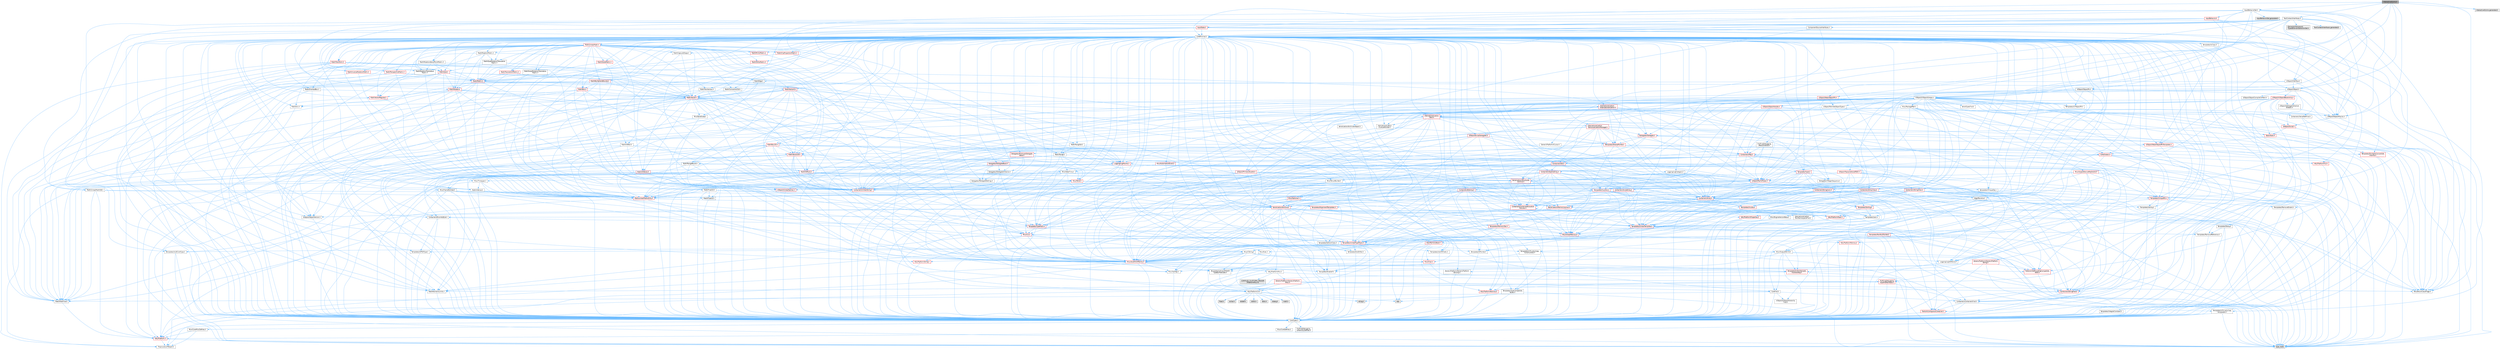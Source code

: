 digraph "InteractiveGizmo.h"
{
 // INTERACTIVE_SVG=YES
 // LATEX_PDF_SIZE
  bgcolor="transparent";
  edge [fontname=Helvetica,fontsize=10,labelfontname=Helvetica,labelfontsize=10];
  node [fontname=Helvetica,fontsize=10,shape=box,height=0.2,width=0.4];
  Node1 [id="Node000001",label="InteractiveGizmo.h",height=0.2,width=0.4,color="gray40", fillcolor="grey60", style="filled", fontcolor="black",tooltip=" "];
  Node1 -> Node2 [id="edge1_Node000001_Node000002",color="steelblue1",style="solid",tooltip=" "];
  Node2 [id="Node000002",label="CoreMinimal.h",height=0.2,width=0.4,color="grey40", fillcolor="white", style="filled",URL="$d7/d67/CoreMinimal_8h.html",tooltip=" "];
  Node2 -> Node3 [id="edge2_Node000002_Node000003",color="steelblue1",style="solid",tooltip=" "];
  Node3 [id="Node000003",label="CoreTypes.h",height=0.2,width=0.4,color="grey40", fillcolor="white", style="filled",URL="$dc/dec/CoreTypes_8h.html",tooltip=" "];
  Node3 -> Node4 [id="edge3_Node000003_Node000004",color="steelblue1",style="solid",tooltip=" "];
  Node4 [id="Node000004",label="HAL/Platform.h",height=0.2,width=0.4,color="red", fillcolor="#FFF0F0", style="filled",URL="$d9/dd0/Platform_8h.html",tooltip=" "];
  Node4 -> Node7 [id="edge4_Node000004_Node000007",color="steelblue1",style="solid",tooltip=" "];
  Node7 [id="Node000007",label="type_traits",height=0.2,width=0.4,color="grey60", fillcolor="#E0E0E0", style="filled",tooltip=" "];
  Node4 -> Node8 [id="edge5_Node000004_Node000008",color="steelblue1",style="solid",tooltip=" "];
  Node8 [id="Node000008",label="PreprocessorHelpers.h",height=0.2,width=0.4,color="grey40", fillcolor="white", style="filled",URL="$db/ddb/PreprocessorHelpers_8h.html",tooltip=" "];
  Node3 -> Node14 [id="edge6_Node000003_Node000014",color="steelblue1",style="solid",tooltip=" "];
  Node14 [id="Node000014",label="ProfilingDebugging\l/UMemoryDefines.h",height=0.2,width=0.4,color="grey40", fillcolor="white", style="filled",URL="$d2/da2/UMemoryDefines_8h.html",tooltip=" "];
  Node3 -> Node15 [id="edge7_Node000003_Node000015",color="steelblue1",style="solid",tooltip=" "];
  Node15 [id="Node000015",label="Misc/CoreMiscDefines.h",height=0.2,width=0.4,color="grey40", fillcolor="white", style="filled",URL="$da/d38/CoreMiscDefines_8h.html",tooltip=" "];
  Node15 -> Node4 [id="edge8_Node000015_Node000004",color="steelblue1",style="solid",tooltip=" "];
  Node15 -> Node8 [id="edge9_Node000015_Node000008",color="steelblue1",style="solid",tooltip=" "];
  Node3 -> Node16 [id="edge10_Node000003_Node000016",color="steelblue1",style="solid",tooltip=" "];
  Node16 [id="Node000016",label="Misc/CoreDefines.h",height=0.2,width=0.4,color="grey40", fillcolor="white", style="filled",URL="$d3/dd2/CoreDefines_8h.html",tooltip=" "];
  Node2 -> Node17 [id="edge11_Node000002_Node000017",color="steelblue1",style="solid",tooltip=" "];
  Node17 [id="Node000017",label="CoreFwd.h",height=0.2,width=0.4,color="grey40", fillcolor="white", style="filled",URL="$d1/d1e/CoreFwd_8h.html",tooltip=" "];
  Node17 -> Node3 [id="edge12_Node000017_Node000003",color="steelblue1",style="solid",tooltip=" "];
  Node17 -> Node18 [id="edge13_Node000017_Node000018",color="steelblue1",style="solid",tooltip=" "];
  Node18 [id="Node000018",label="Containers/ContainersFwd.h",height=0.2,width=0.4,color="grey40", fillcolor="white", style="filled",URL="$d4/d0a/ContainersFwd_8h.html",tooltip=" "];
  Node18 -> Node4 [id="edge14_Node000018_Node000004",color="steelblue1",style="solid",tooltip=" "];
  Node18 -> Node3 [id="edge15_Node000018_Node000003",color="steelblue1",style="solid",tooltip=" "];
  Node18 -> Node19 [id="edge16_Node000018_Node000019",color="steelblue1",style="solid",tooltip=" "];
  Node19 [id="Node000019",label="Traits/IsContiguousContainer.h",height=0.2,width=0.4,color="red", fillcolor="#FFF0F0", style="filled",URL="$d5/d3c/IsContiguousContainer_8h.html",tooltip=" "];
  Node19 -> Node3 [id="edge17_Node000019_Node000003",color="steelblue1",style="solid",tooltip=" "];
  Node17 -> Node22 [id="edge18_Node000017_Node000022",color="steelblue1",style="solid",tooltip=" "];
  Node22 [id="Node000022",label="Math/MathFwd.h",height=0.2,width=0.4,color="grey40", fillcolor="white", style="filled",URL="$d2/d10/MathFwd_8h.html",tooltip=" "];
  Node22 -> Node4 [id="edge19_Node000022_Node000004",color="steelblue1",style="solid",tooltip=" "];
  Node17 -> Node23 [id="edge20_Node000017_Node000023",color="steelblue1",style="solid",tooltip=" "];
  Node23 [id="Node000023",label="UObject/UObjectHierarchy\lFwd.h",height=0.2,width=0.4,color="grey40", fillcolor="white", style="filled",URL="$d3/d13/UObjectHierarchyFwd_8h.html",tooltip=" "];
  Node2 -> Node23 [id="edge21_Node000002_Node000023",color="steelblue1",style="solid",tooltip=" "];
  Node2 -> Node18 [id="edge22_Node000002_Node000018",color="steelblue1",style="solid",tooltip=" "];
  Node2 -> Node24 [id="edge23_Node000002_Node000024",color="steelblue1",style="solid",tooltip=" "];
  Node24 [id="Node000024",label="Misc/VarArgs.h",height=0.2,width=0.4,color="grey40", fillcolor="white", style="filled",URL="$d5/d6f/VarArgs_8h.html",tooltip=" "];
  Node24 -> Node3 [id="edge24_Node000024_Node000003",color="steelblue1",style="solid",tooltip=" "];
  Node2 -> Node25 [id="edge25_Node000002_Node000025",color="steelblue1",style="solid",tooltip=" "];
  Node25 [id="Node000025",label="Logging/LogVerbosity.h",height=0.2,width=0.4,color="grey40", fillcolor="white", style="filled",URL="$d2/d8f/LogVerbosity_8h.html",tooltip=" "];
  Node25 -> Node3 [id="edge26_Node000025_Node000003",color="steelblue1",style="solid",tooltip=" "];
  Node2 -> Node26 [id="edge27_Node000002_Node000026",color="steelblue1",style="solid",tooltip=" "];
  Node26 [id="Node000026",label="Misc/OutputDevice.h",height=0.2,width=0.4,color="grey40", fillcolor="white", style="filled",URL="$d7/d32/OutputDevice_8h.html",tooltip=" "];
  Node26 -> Node17 [id="edge28_Node000026_Node000017",color="steelblue1",style="solid",tooltip=" "];
  Node26 -> Node3 [id="edge29_Node000026_Node000003",color="steelblue1",style="solid",tooltip=" "];
  Node26 -> Node25 [id="edge30_Node000026_Node000025",color="steelblue1",style="solid",tooltip=" "];
  Node26 -> Node24 [id="edge31_Node000026_Node000024",color="steelblue1",style="solid",tooltip=" "];
  Node26 -> Node27 [id="edge32_Node000026_Node000027",color="steelblue1",style="solid",tooltip=" "];
  Node27 [id="Node000027",label="Templates/IsArrayOrRefOf\lTypeByPredicate.h",height=0.2,width=0.4,color="grey40", fillcolor="white", style="filled",URL="$d6/da1/IsArrayOrRefOfTypeByPredicate_8h.html",tooltip=" "];
  Node27 -> Node3 [id="edge33_Node000027_Node000003",color="steelblue1",style="solid",tooltip=" "];
  Node26 -> Node28 [id="edge34_Node000026_Node000028",color="steelblue1",style="solid",tooltip=" "];
  Node28 [id="Node000028",label="Templates/IsValidVariadic\lFunctionArg.h",height=0.2,width=0.4,color="red", fillcolor="#FFF0F0", style="filled",URL="$d0/dc8/IsValidVariadicFunctionArg_8h.html",tooltip=" "];
  Node28 -> Node3 [id="edge35_Node000028_Node000003",color="steelblue1",style="solid",tooltip=" "];
  Node28 -> Node7 [id="edge36_Node000028_Node000007",color="steelblue1",style="solid",tooltip=" "];
  Node26 -> Node30 [id="edge37_Node000026_Node000030",color="steelblue1",style="solid",tooltip=" "];
  Node30 [id="Node000030",label="Traits/IsCharEncodingCompatible\lWith.h",height=0.2,width=0.4,color="red", fillcolor="#FFF0F0", style="filled",URL="$df/dd1/IsCharEncodingCompatibleWith_8h.html",tooltip=" "];
  Node30 -> Node7 [id="edge38_Node000030_Node000007",color="steelblue1",style="solid",tooltip=" "];
  Node2 -> Node32 [id="edge39_Node000002_Node000032",color="steelblue1",style="solid",tooltip=" "];
  Node32 [id="Node000032",label="HAL/PlatformCrt.h",height=0.2,width=0.4,color="grey40", fillcolor="white", style="filled",URL="$d8/d75/PlatformCrt_8h.html",tooltip=" "];
  Node32 -> Node33 [id="edge40_Node000032_Node000033",color="steelblue1",style="solid",tooltip=" "];
  Node33 [id="Node000033",label="new",height=0.2,width=0.4,color="grey60", fillcolor="#E0E0E0", style="filled",tooltip=" "];
  Node32 -> Node34 [id="edge41_Node000032_Node000034",color="steelblue1",style="solid",tooltip=" "];
  Node34 [id="Node000034",label="wchar.h",height=0.2,width=0.4,color="grey60", fillcolor="#E0E0E0", style="filled",tooltip=" "];
  Node32 -> Node35 [id="edge42_Node000032_Node000035",color="steelblue1",style="solid",tooltip=" "];
  Node35 [id="Node000035",label="stddef.h",height=0.2,width=0.4,color="grey60", fillcolor="#E0E0E0", style="filled",tooltip=" "];
  Node32 -> Node36 [id="edge43_Node000032_Node000036",color="steelblue1",style="solid",tooltip=" "];
  Node36 [id="Node000036",label="stdlib.h",height=0.2,width=0.4,color="grey60", fillcolor="#E0E0E0", style="filled",tooltip=" "];
  Node32 -> Node37 [id="edge44_Node000032_Node000037",color="steelblue1",style="solid",tooltip=" "];
  Node37 [id="Node000037",label="stdio.h",height=0.2,width=0.4,color="grey60", fillcolor="#E0E0E0", style="filled",tooltip=" "];
  Node32 -> Node38 [id="edge45_Node000032_Node000038",color="steelblue1",style="solid",tooltip=" "];
  Node38 [id="Node000038",label="stdarg.h",height=0.2,width=0.4,color="grey60", fillcolor="#E0E0E0", style="filled",tooltip=" "];
  Node32 -> Node39 [id="edge46_Node000032_Node000039",color="steelblue1",style="solid",tooltip=" "];
  Node39 [id="Node000039",label="math.h",height=0.2,width=0.4,color="grey60", fillcolor="#E0E0E0", style="filled",tooltip=" "];
  Node32 -> Node40 [id="edge47_Node000032_Node000040",color="steelblue1",style="solid",tooltip=" "];
  Node40 [id="Node000040",label="float.h",height=0.2,width=0.4,color="grey60", fillcolor="#E0E0E0", style="filled",tooltip=" "];
  Node32 -> Node41 [id="edge48_Node000032_Node000041",color="steelblue1",style="solid",tooltip=" "];
  Node41 [id="Node000041",label="string.h",height=0.2,width=0.4,color="grey60", fillcolor="#E0E0E0", style="filled",tooltip=" "];
  Node2 -> Node42 [id="edge49_Node000002_Node000042",color="steelblue1",style="solid",tooltip=" "];
  Node42 [id="Node000042",label="HAL/PlatformMisc.h",height=0.2,width=0.4,color="grey40", fillcolor="white", style="filled",URL="$d0/df5/PlatformMisc_8h.html",tooltip=" "];
  Node42 -> Node3 [id="edge50_Node000042_Node000003",color="steelblue1",style="solid",tooltip=" "];
  Node42 -> Node43 [id="edge51_Node000042_Node000043",color="steelblue1",style="solid",tooltip=" "];
  Node43 [id="Node000043",label="GenericPlatform/GenericPlatform\lMisc.h",height=0.2,width=0.4,color="red", fillcolor="#FFF0F0", style="filled",URL="$db/d9a/GenericPlatformMisc_8h.html",tooltip=" "];
  Node43 -> Node44 [id="edge52_Node000043_Node000044",color="steelblue1",style="solid",tooltip=" "];
  Node44 [id="Node000044",label="Containers/StringFwd.h",height=0.2,width=0.4,color="red", fillcolor="#FFF0F0", style="filled",URL="$df/d37/StringFwd_8h.html",tooltip=" "];
  Node44 -> Node3 [id="edge53_Node000044_Node000003",color="steelblue1",style="solid",tooltip=" "];
  Node44 -> Node19 [id="edge54_Node000044_Node000019",color="steelblue1",style="solid",tooltip=" "];
  Node43 -> Node17 [id="edge55_Node000043_Node000017",color="steelblue1",style="solid",tooltip=" "];
  Node43 -> Node3 [id="edge56_Node000043_Node000003",color="steelblue1",style="solid",tooltip=" "];
  Node43 -> Node32 [id="edge57_Node000043_Node000032",color="steelblue1",style="solid",tooltip=" "];
  Node43 -> Node47 [id="edge58_Node000043_Node000047",color="steelblue1",style="solid",tooltip=" "];
  Node47 [id="Node000047",label="Math/NumericLimits.h",height=0.2,width=0.4,color="grey40", fillcolor="white", style="filled",URL="$df/d1b/NumericLimits_8h.html",tooltip=" "];
  Node47 -> Node3 [id="edge59_Node000047_Node000003",color="steelblue1",style="solid",tooltip=" "];
  Node43 -> Node49 [id="edge60_Node000043_Node000049",color="steelblue1",style="solid",tooltip=" "];
  Node49 [id="Node000049",label="Misc/EnumClassFlags.h",height=0.2,width=0.4,color="grey40", fillcolor="white", style="filled",URL="$d8/de7/EnumClassFlags_8h.html",tooltip=" "];
  Node42 -> Node52 [id="edge61_Node000042_Node000052",color="steelblue1",style="solid",tooltip=" "];
  Node52 [id="Node000052",label="COMPILED_PLATFORM_HEADER\l(PlatformMisc.h)",height=0.2,width=0.4,color="grey60", fillcolor="#E0E0E0", style="filled",tooltip=" "];
  Node42 -> Node53 [id="edge62_Node000042_Node000053",color="steelblue1",style="solid",tooltip=" "];
  Node53 [id="Node000053",label="ProfilingDebugging\l/CpuProfilerTrace.h",height=0.2,width=0.4,color="red", fillcolor="#FFF0F0", style="filled",URL="$da/dcb/CpuProfilerTrace_8h.html",tooltip=" "];
  Node53 -> Node3 [id="edge63_Node000053_Node000003",color="steelblue1",style="solid",tooltip=" "];
  Node53 -> Node18 [id="edge64_Node000053_Node000018",color="steelblue1",style="solid",tooltip=" "];
  Node53 -> Node54 [id="edge65_Node000053_Node000054",color="steelblue1",style="solid",tooltip=" "];
  Node54 [id="Node000054",label="HAL/PlatformAtomics.h",height=0.2,width=0.4,color="red", fillcolor="#FFF0F0", style="filled",URL="$d3/d36/PlatformAtomics_8h.html",tooltip=" "];
  Node54 -> Node3 [id="edge66_Node000054_Node000003",color="steelblue1",style="solid",tooltip=" "];
  Node53 -> Node8 [id="edge67_Node000053_Node000008",color="steelblue1",style="solid",tooltip=" "];
  Node2 -> Node61 [id="edge68_Node000002_Node000061",color="steelblue1",style="solid",tooltip=" "];
  Node61 [id="Node000061",label="Misc/AssertionMacros.h",height=0.2,width=0.4,color="red", fillcolor="#FFF0F0", style="filled",URL="$d0/dfa/AssertionMacros_8h.html",tooltip=" "];
  Node61 -> Node3 [id="edge69_Node000061_Node000003",color="steelblue1",style="solid",tooltip=" "];
  Node61 -> Node4 [id="edge70_Node000061_Node000004",color="steelblue1",style="solid",tooltip=" "];
  Node61 -> Node42 [id="edge71_Node000061_Node000042",color="steelblue1",style="solid",tooltip=" "];
  Node61 -> Node8 [id="edge72_Node000061_Node000008",color="steelblue1",style="solid",tooltip=" "];
  Node61 -> Node62 [id="edge73_Node000061_Node000062",color="steelblue1",style="solid",tooltip=" "];
  Node62 [id="Node000062",label="Templates/EnableIf.h",height=0.2,width=0.4,color="grey40", fillcolor="white", style="filled",URL="$d7/d60/EnableIf_8h.html",tooltip=" "];
  Node62 -> Node3 [id="edge74_Node000062_Node000003",color="steelblue1",style="solid",tooltip=" "];
  Node61 -> Node27 [id="edge75_Node000061_Node000027",color="steelblue1",style="solid",tooltip=" "];
  Node61 -> Node28 [id="edge76_Node000061_Node000028",color="steelblue1",style="solid",tooltip=" "];
  Node61 -> Node30 [id="edge77_Node000061_Node000030",color="steelblue1",style="solid",tooltip=" "];
  Node61 -> Node24 [id="edge78_Node000061_Node000024",color="steelblue1",style="solid",tooltip=" "];
  Node2 -> Node70 [id="edge79_Node000002_Node000070",color="steelblue1",style="solid",tooltip=" "];
  Node70 [id="Node000070",label="Templates/IsPointer.h",height=0.2,width=0.4,color="grey40", fillcolor="white", style="filled",URL="$d7/d05/IsPointer_8h.html",tooltip=" "];
  Node70 -> Node3 [id="edge80_Node000070_Node000003",color="steelblue1",style="solid",tooltip=" "];
  Node2 -> Node71 [id="edge81_Node000002_Node000071",color="steelblue1",style="solid",tooltip=" "];
  Node71 [id="Node000071",label="HAL/PlatformMemory.h",height=0.2,width=0.4,color="red", fillcolor="#FFF0F0", style="filled",URL="$de/d68/PlatformMemory_8h.html",tooltip=" "];
  Node71 -> Node3 [id="edge82_Node000071_Node000003",color="steelblue1",style="solid",tooltip=" "];
  Node2 -> Node54 [id="edge83_Node000002_Node000054",color="steelblue1",style="solid",tooltip=" "];
  Node2 -> Node76 [id="edge84_Node000002_Node000076",color="steelblue1",style="solid",tooltip=" "];
  Node76 [id="Node000076",label="Misc/Exec.h",height=0.2,width=0.4,color="grey40", fillcolor="white", style="filled",URL="$de/ddb/Exec_8h.html",tooltip=" "];
  Node76 -> Node3 [id="edge85_Node000076_Node000003",color="steelblue1",style="solid",tooltip=" "];
  Node76 -> Node61 [id="edge86_Node000076_Node000061",color="steelblue1",style="solid",tooltip=" "];
  Node2 -> Node77 [id="edge87_Node000002_Node000077",color="steelblue1",style="solid",tooltip=" "];
  Node77 [id="Node000077",label="HAL/MemoryBase.h",height=0.2,width=0.4,color="red", fillcolor="#FFF0F0", style="filled",URL="$d6/d9f/MemoryBase_8h.html",tooltip=" "];
  Node77 -> Node3 [id="edge88_Node000077_Node000003",color="steelblue1",style="solid",tooltip=" "];
  Node77 -> Node54 [id="edge89_Node000077_Node000054",color="steelblue1",style="solid",tooltip=" "];
  Node77 -> Node32 [id="edge90_Node000077_Node000032",color="steelblue1",style="solid",tooltip=" "];
  Node77 -> Node76 [id="edge91_Node000077_Node000076",color="steelblue1",style="solid",tooltip=" "];
  Node77 -> Node26 [id="edge92_Node000077_Node000026",color="steelblue1",style="solid",tooltip=" "];
  Node2 -> Node87 [id="edge93_Node000002_Node000087",color="steelblue1",style="solid",tooltip=" "];
  Node87 [id="Node000087",label="HAL/UnrealMemory.h",height=0.2,width=0.4,color="red", fillcolor="#FFF0F0", style="filled",URL="$d9/d96/UnrealMemory_8h.html",tooltip=" "];
  Node87 -> Node3 [id="edge94_Node000087_Node000003",color="steelblue1",style="solid",tooltip=" "];
  Node87 -> Node77 [id="edge95_Node000087_Node000077",color="steelblue1",style="solid",tooltip=" "];
  Node87 -> Node71 [id="edge96_Node000087_Node000071",color="steelblue1",style="solid",tooltip=" "];
  Node87 -> Node70 [id="edge97_Node000087_Node000070",color="steelblue1",style="solid",tooltip=" "];
  Node2 -> Node89 [id="edge98_Node000002_Node000089",color="steelblue1",style="solid",tooltip=" "];
  Node89 [id="Node000089",label="Templates/IsArithmetic.h",height=0.2,width=0.4,color="grey40", fillcolor="white", style="filled",URL="$d2/d5d/IsArithmetic_8h.html",tooltip=" "];
  Node89 -> Node3 [id="edge99_Node000089_Node000003",color="steelblue1",style="solid",tooltip=" "];
  Node2 -> Node83 [id="edge100_Node000002_Node000083",color="steelblue1",style="solid",tooltip=" "];
  Node83 [id="Node000083",label="Templates/AndOrNot.h",height=0.2,width=0.4,color="grey40", fillcolor="white", style="filled",URL="$db/d0a/AndOrNot_8h.html",tooltip=" "];
  Node83 -> Node3 [id="edge101_Node000083_Node000003",color="steelblue1",style="solid",tooltip=" "];
  Node2 -> Node90 [id="edge102_Node000002_Node000090",color="steelblue1",style="solid",tooltip=" "];
  Node90 [id="Node000090",label="Templates/IsPODType.h",height=0.2,width=0.4,color="grey40", fillcolor="white", style="filled",URL="$d7/db1/IsPODType_8h.html",tooltip=" "];
  Node90 -> Node3 [id="edge103_Node000090_Node000003",color="steelblue1",style="solid",tooltip=" "];
  Node2 -> Node91 [id="edge104_Node000002_Node000091",color="steelblue1",style="solid",tooltip=" "];
  Node91 [id="Node000091",label="Templates/IsUECoreType.h",height=0.2,width=0.4,color="grey40", fillcolor="white", style="filled",URL="$d1/db8/IsUECoreType_8h.html",tooltip=" "];
  Node91 -> Node3 [id="edge105_Node000091_Node000003",color="steelblue1",style="solid",tooltip=" "];
  Node91 -> Node7 [id="edge106_Node000091_Node000007",color="steelblue1",style="solid",tooltip=" "];
  Node2 -> Node84 [id="edge107_Node000002_Node000084",color="steelblue1",style="solid",tooltip=" "];
  Node84 [id="Node000084",label="Templates/IsTriviallyCopy\lConstructible.h",height=0.2,width=0.4,color="grey40", fillcolor="white", style="filled",URL="$d3/d78/IsTriviallyCopyConstructible_8h.html",tooltip=" "];
  Node84 -> Node3 [id="edge108_Node000084_Node000003",color="steelblue1",style="solid",tooltip=" "];
  Node84 -> Node7 [id="edge109_Node000084_Node000007",color="steelblue1",style="solid",tooltip=" "];
  Node2 -> Node92 [id="edge110_Node000002_Node000092",color="steelblue1",style="solid",tooltip=" "];
  Node92 [id="Node000092",label="Templates/UnrealTypeTraits.h",height=0.2,width=0.4,color="red", fillcolor="#FFF0F0", style="filled",URL="$d2/d2d/UnrealTypeTraits_8h.html",tooltip=" "];
  Node92 -> Node3 [id="edge111_Node000092_Node000003",color="steelblue1",style="solid",tooltip=" "];
  Node92 -> Node70 [id="edge112_Node000092_Node000070",color="steelblue1",style="solid",tooltip=" "];
  Node92 -> Node61 [id="edge113_Node000092_Node000061",color="steelblue1",style="solid",tooltip=" "];
  Node92 -> Node83 [id="edge114_Node000092_Node000083",color="steelblue1",style="solid",tooltip=" "];
  Node92 -> Node62 [id="edge115_Node000092_Node000062",color="steelblue1",style="solid",tooltip=" "];
  Node92 -> Node89 [id="edge116_Node000092_Node000089",color="steelblue1",style="solid",tooltip=" "];
  Node92 -> Node90 [id="edge117_Node000092_Node000090",color="steelblue1",style="solid",tooltip=" "];
  Node92 -> Node91 [id="edge118_Node000092_Node000091",color="steelblue1",style="solid",tooltip=" "];
  Node92 -> Node84 [id="edge119_Node000092_Node000084",color="steelblue1",style="solid",tooltip=" "];
  Node2 -> Node62 [id="edge120_Node000002_Node000062",color="steelblue1",style="solid",tooltip=" "];
  Node2 -> Node94 [id="edge121_Node000002_Node000094",color="steelblue1",style="solid",tooltip=" "];
  Node94 [id="Node000094",label="Templates/RemoveReference.h",height=0.2,width=0.4,color="grey40", fillcolor="white", style="filled",URL="$da/dbe/RemoveReference_8h.html",tooltip=" "];
  Node94 -> Node3 [id="edge122_Node000094_Node000003",color="steelblue1",style="solid",tooltip=" "];
  Node2 -> Node95 [id="edge123_Node000002_Node000095",color="steelblue1",style="solid",tooltip=" "];
  Node95 [id="Node000095",label="Templates/IntegralConstant.h",height=0.2,width=0.4,color="grey40", fillcolor="white", style="filled",URL="$db/d1b/IntegralConstant_8h.html",tooltip=" "];
  Node95 -> Node3 [id="edge124_Node000095_Node000003",color="steelblue1",style="solid",tooltip=" "];
  Node2 -> Node96 [id="edge125_Node000002_Node000096",color="steelblue1",style="solid",tooltip=" "];
  Node96 [id="Node000096",label="Templates/IsClass.h",height=0.2,width=0.4,color="grey40", fillcolor="white", style="filled",URL="$db/dcb/IsClass_8h.html",tooltip=" "];
  Node96 -> Node3 [id="edge126_Node000096_Node000003",color="steelblue1",style="solid",tooltip=" "];
  Node2 -> Node97 [id="edge127_Node000002_Node000097",color="steelblue1",style="solid",tooltip=" "];
  Node97 [id="Node000097",label="Templates/TypeCompatible\lBytes.h",height=0.2,width=0.4,color="grey40", fillcolor="white", style="filled",URL="$df/d0a/TypeCompatibleBytes_8h.html",tooltip=" "];
  Node97 -> Node3 [id="edge128_Node000097_Node000003",color="steelblue1",style="solid",tooltip=" "];
  Node97 -> Node41 [id="edge129_Node000097_Node000041",color="steelblue1",style="solid",tooltip=" "];
  Node97 -> Node33 [id="edge130_Node000097_Node000033",color="steelblue1",style="solid",tooltip=" "];
  Node97 -> Node7 [id="edge131_Node000097_Node000007",color="steelblue1",style="solid",tooltip=" "];
  Node2 -> Node19 [id="edge132_Node000002_Node000019",color="steelblue1",style="solid",tooltip=" "];
  Node2 -> Node98 [id="edge133_Node000002_Node000098",color="steelblue1",style="solid",tooltip=" "];
  Node98 [id="Node000098",label="Templates/UnrealTemplate.h",height=0.2,width=0.4,color="red", fillcolor="#FFF0F0", style="filled",URL="$d4/d24/UnrealTemplate_8h.html",tooltip=" "];
  Node98 -> Node3 [id="edge134_Node000098_Node000003",color="steelblue1",style="solid",tooltip=" "];
  Node98 -> Node70 [id="edge135_Node000098_Node000070",color="steelblue1",style="solid",tooltip=" "];
  Node98 -> Node87 [id="edge136_Node000098_Node000087",color="steelblue1",style="solid",tooltip=" "];
  Node98 -> Node92 [id="edge137_Node000098_Node000092",color="steelblue1",style="solid",tooltip=" "];
  Node98 -> Node94 [id="edge138_Node000098_Node000094",color="steelblue1",style="solid",tooltip=" "];
  Node98 -> Node97 [id="edge139_Node000098_Node000097",color="steelblue1",style="solid",tooltip=" "];
  Node98 -> Node19 [id="edge140_Node000098_Node000019",color="steelblue1",style="solid",tooltip=" "];
  Node98 -> Node7 [id="edge141_Node000098_Node000007",color="steelblue1",style="solid",tooltip=" "];
  Node2 -> Node47 [id="edge142_Node000002_Node000047",color="steelblue1",style="solid",tooltip=" "];
  Node2 -> Node102 [id="edge143_Node000002_Node000102",color="steelblue1",style="solid",tooltip=" "];
  Node102 [id="Node000102",label="HAL/PlatformMath.h",height=0.2,width=0.4,color="red", fillcolor="#FFF0F0", style="filled",URL="$dc/d53/PlatformMath_8h.html",tooltip=" "];
  Node102 -> Node3 [id="edge144_Node000102_Node000003",color="steelblue1",style="solid",tooltip=" "];
  Node2 -> Node85 [id="edge145_Node000002_Node000085",color="steelblue1",style="solid",tooltip=" "];
  Node85 [id="Node000085",label="Templates/IsTriviallyCopy\lAssignable.h",height=0.2,width=0.4,color="grey40", fillcolor="white", style="filled",URL="$d2/df2/IsTriviallyCopyAssignable_8h.html",tooltip=" "];
  Node85 -> Node3 [id="edge146_Node000085_Node000003",color="steelblue1",style="solid",tooltip=" "];
  Node85 -> Node7 [id="edge147_Node000085_Node000007",color="steelblue1",style="solid",tooltip=" "];
  Node2 -> Node110 [id="edge148_Node000002_Node000110",color="steelblue1",style="solid",tooltip=" "];
  Node110 [id="Node000110",label="Templates/MemoryOps.h",height=0.2,width=0.4,color="red", fillcolor="#FFF0F0", style="filled",URL="$db/dea/MemoryOps_8h.html",tooltip=" "];
  Node110 -> Node3 [id="edge149_Node000110_Node000003",color="steelblue1",style="solid",tooltip=" "];
  Node110 -> Node87 [id="edge150_Node000110_Node000087",color="steelblue1",style="solid",tooltip=" "];
  Node110 -> Node85 [id="edge151_Node000110_Node000085",color="steelblue1",style="solid",tooltip=" "];
  Node110 -> Node84 [id="edge152_Node000110_Node000084",color="steelblue1",style="solid",tooltip=" "];
  Node110 -> Node92 [id="edge153_Node000110_Node000092",color="steelblue1",style="solid",tooltip=" "];
  Node110 -> Node33 [id="edge154_Node000110_Node000033",color="steelblue1",style="solid",tooltip=" "];
  Node110 -> Node7 [id="edge155_Node000110_Node000007",color="steelblue1",style="solid",tooltip=" "];
  Node2 -> Node111 [id="edge156_Node000002_Node000111",color="steelblue1",style="solid",tooltip=" "];
  Node111 [id="Node000111",label="Containers/ContainerAllocation\lPolicies.h",height=0.2,width=0.4,color="red", fillcolor="#FFF0F0", style="filled",URL="$d7/dff/ContainerAllocationPolicies_8h.html",tooltip=" "];
  Node111 -> Node3 [id="edge157_Node000111_Node000003",color="steelblue1",style="solid",tooltip=" "];
  Node111 -> Node111 [id="edge158_Node000111_Node000111",color="steelblue1",style="solid",tooltip=" "];
  Node111 -> Node102 [id="edge159_Node000111_Node000102",color="steelblue1",style="solid",tooltip=" "];
  Node111 -> Node87 [id="edge160_Node000111_Node000087",color="steelblue1",style="solid",tooltip=" "];
  Node111 -> Node47 [id="edge161_Node000111_Node000047",color="steelblue1",style="solid",tooltip=" "];
  Node111 -> Node61 [id="edge162_Node000111_Node000061",color="steelblue1",style="solid",tooltip=" "];
  Node111 -> Node110 [id="edge163_Node000111_Node000110",color="steelblue1",style="solid",tooltip=" "];
  Node111 -> Node97 [id="edge164_Node000111_Node000097",color="steelblue1",style="solid",tooltip=" "];
  Node111 -> Node7 [id="edge165_Node000111_Node000007",color="steelblue1",style="solid",tooltip=" "];
  Node2 -> Node114 [id="edge166_Node000002_Node000114",color="steelblue1",style="solid",tooltip=" "];
  Node114 [id="Node000114",label="Templates/IsEnumClass.h",height=0.2,width=0.4,color="grey40", fillcolor="white", style="filled",URL="$d7/d15/IsEnumClass_8h.html",tooltip=" "];
  Node114 -> Node3 [id="edge167_Node000114_Node000003",color="steelblue1",style="solid",tooltip=" "];
  Node114 -> Node83 [id="edge168_Node000114_Node000083",color="steelblue1",style="solid",tooltip=" "];
  Node2 -> Node115 [id="edge169_Node000002_Node000115",color="steelblue1",style="solid",tooltip=" "];
  Node115 [id="Node000115",label="HAL/PlatformProperties.h",height=0.2,width=0.4,color="red", fillcolor="#FFF0F0", style="filled",URL="$d9/db0/PlatformProperties_8h.html",tooltip=" "];
  Node115 -> Node3 [id="edge170_Node000115_Node000003",color="steelblue1",style="solid",tooltip=" "];
  Node2 -> Node118 [id="edge171_Node000002_Node000118",color="steelblue1",style="solid",tooltip=" "];
  Node118 [id="Node000118",label="Misc/EngineVersionBase.h",height=0.2,width=0.4,color="grey40", fillcolor="white", style="filled",URL="$d5/d2b/EngineVersionBase_8h.html",tooltip=" "];
  Node118 -> Node3 [id="edge172_Node000118_Node000003",color="steelblue1",style="solid",tooltip=" "];
  Node2 -> Node119 [id="edge173_Node000002_Node000119",color="steelblue1",style="solid",tooltip=" "];
  Node119 [id="Node000119",label="Internationalization\l/TextNamespaceFwd.h",height=0.2,width=0.4,color="grey40", fillcolor="white", style="filled",URL="$d8/d97/TextNamespaceFwd_8h.html",tooltip=" "];
  Node119 -> Node3 [id="edge174_Node000119_Node000003",color="steelblue1",style="solid",tooltip=" "];
  Node2 -> Node120 [id="edge175_Node000002_Node000120",color="steelblue1",style="solid",tooltip=" "];
  Node120 [id="Node000120",label="Serialization/Archive.h",height=0.2,width=0.4,color="red", fillcolor="#FFF0F0", style="filled",URL="$d7/d3b/Archive_8h.html",tooltip=" "];
  Node120 -> Node17 [id="edge176_Node000120_Node000017",color="steelblue1",style="solid",tooltip=" "];
  Node120 -> Node3 [id="edge177_Node000120_Node000003",color="steelblue1",style="solid",tooltip=" "];
  Node120 -> Node115 [id="edge178_Node000120_Node000115",color="steelblue1",style="solid",tooltip=" "];
  Node120 -> Node119 [id="edge179_Node000120_Node000119",color="steelblue1",style="solid",tooltip=" "];
  Node120 -> Node22 [id="edge180_Node000120_Node000022",color="steelblue1",style="solid",tooltip=" "];
  Node120 -> Node61 [id="edge181_Node000120_Node000061",color="steelblue1",style="solid",tooltip=" "];
  Node120 -> Node118 [id="edge182_Node000120_Node000118",color="steelblue1",style="solid",tooltip=" "];
  Node120 -> Node24 [id="edge183_Node000120_Node000024",color="steelblue1",style="solid",tooltip=" "];
  Node120 -> Node62 [id="edge184_Node000120_Node000062",color="steelblue1",style="solid",tooltip=" "];
  Node120 -> Node27 [id="edge185_Node000120_Node000027",color="steelblue1",style="solid",tooltip=" "];
  Node120 -> Node114 [id="edge186_Node000120_Node000114",color="steelblue1",style="solid",tooltip=" "];
  Node120 -> Node28 [id="edge187_Node000120_Node000028",color="steelblue1",style="solid",tooltip=" "];
  Node120 -> Node98 [id="edge188_Node000120_Node000098",color="steelblue1",style="solid",tooltip=" "];
  Node120 -> Node30 [id="edge189_Node000120_Node000030",color="steelblue1",style="solid",tooltip=" "];
  Node120 -> Node123 [id="edge190_Node000120_Node000123",color="steelblue1",style="solid",tooltip=" "];
  Node123 [id="Node000123",label="UObject/ObjectVersion.h",height=0.2,width=0.4,color="grey40", fillcolor="white", style="filled",URL="$da/d63/ObjectVersion_8h.html",tooltip=" "];
  Node123 -> Node3 [id="edge191_Node000123_Node000003",color="steelblue1",style="solid",tooltip=" "];
  Node2 -> Node124 [id="edge192_Node000002_Node000124",color="steelblue1",style="solid",tooltip=" "];
  Node124 [id="Node000124",label="Templates/Less.h",height=0.2,width=0.4,color="grey40", fillcolor="white", style="filled",URL="$de/dc8/Less_8h.html",tooltip=" "];
  Node124 -> Node3 [id="edge193_Node000124_Node000003",color="steelblue1",style="solid",tooltip=" "];
  Node124 -> Node98 [id="edge194_Node000124_Node000098",color="steelblue1",style="solid",tooltip=" "];
  Node2 -> Node125 [id="edge195_Node000002_Node000125",color="steelblue1",style="solid",tooltip=" "];
  Node125 [id="Node000125",label="Templates/Sorting.h",height=0.2,width=0.4,color="red", fillcolor="#FFF0F0", style="filled",URL="$d3/d9e/Sorting_8h.html",tooltip=" "];
  Node125 -> Node3 [id="edge196_Node000125_Node000003",color="steelblue1",style="solid",tooltip=" "];
  Node125 -> Node102 [id="edge197_Node000125_Node000102",color="steelblue1",style="solid",tooltip=" "];
  Node125 -> Node124 [id="edge198_Node000125_Node000124",color="steelblue1",style="solid",tooltip=" "];
  Node2 -> Node136 [id="edge199_Node000002_Node000136",color="steelblue1",style="solid",tooltip=" "];
  Node136 [id="Node000136",label="Misc/Char.h",height=0.2,width=0.4,color="red", fillcolor="#FFF0F0", style="filled",URL="$d0/d58/Char_8h.html",tooltip=" "];
  Node136 -> Node3 [id="edge200_Node000136_Node000003",color="steelblue1",style="solid",tooltip=" "];
  Node136 -> Node7 [id="edge201_Node000136_Node000007",color="steelblue1",style="solid",tooltip=" "];
  Node2 -> Node139 [id="edge202_Node000002_Node000139",color="steelblue1",style="solid",tooltip=" "];
  Node139 [id="Node000139",label="GenericPlatform/GenericPlatform\lStricmp.h",height=0.2,width=0.4,color="grey40", fillcolor="white", style="filled",URL="$d2/d86/GenericPlatformStricmp_8h.html",tooltip=" "];
  Node139 -> Node3 [id="edge203_Node000139_Node000003",color="steelblue1",style="solid",tooltip=" "];
  Node2 -> Node140 [id="edge204_Node000002_Node000140",color="steelblue1",style="solid",tooltip=" "];
  Node140 [id="Node000140",label="GenericPlatform/GenericPlatform\lString.h",height=0.2,width=0.4,color="red", fillcolor="#FFF0F0", style="filled",URL="$dd/d20/GenericPlatformString_8h.html",tooltip=" "];
  Node140 -> Node3 [id="edge205_Node000140_Node000003",color="steelblue1",style="solid",tooltip=" "];
  Node140 -> Node139 [id="edge206_Node000140_Node000139",color="steelblue1",style="solid",tooltip=" "];
  Node140 -> Node62 [id="edge207_Node000140_Node000062",color="steelblue1",style="solid",tooltip=" "];
  Node140 -> Node30 [id="edge208_Node000140_Node000030",color="steelblue1",style="solid",tooltip=" "];
  Node140 -> Node7 [id="edge209_Node000140_Node000007",color="steelblue1",style="solid",tooltip=" "];
  Node2 -> Node73 [id="edge210_Node000002_Node000073",color="steelblue1",style="solid",tooltip=" "];
  Node73 [id="Node000073",label="HAL/PlatformString.h",height=0.2,width=0.4,color="red", fillcolor="#FFF0F0", style="filled",URL="$db/db5/PlatformString_8h.html",tooltip=" "];
  Node73 -> Node3 [id="edge211_Node000073_Node000003",color="steelblue1",style="solid",tooltip=" "];
  Node2 -> Node143 [id="edge212_Node000002_Node000143",color="steelblue1",style="solid",tooltip=" "];
  Node143 [id="Node000143",label="Misc/CString.h",height=0.2,width=0.4,color="grey40", fillcolor="white", style="filled",URL="$d2/d49/CString_8h.html",tooltip=" "];
  Node143 -> Node3 [id="edge213_Node000143_Node000003",color="steelblue1",style="solid",tooltip=" "];
  Node143 -> Node32 [id="edge214_Node000143_Node000032",color="steelblue1",style="solid",tooltip=" "];
  Node143 -> Node73 [id="edge215_Node000143_Node000073",color="steelblue1",style="solid",tooltip=" "];
  Node143 -> Node61 [id="edge216_Node000143_Node000061",color="steelblue1",style="solid",tooltip=" "];
  Node143 -> Node136 [id="edge217_Node000143_Node000136",color="steelblue1",style="solid",tooltip=" "];
  Node143 -> Node24 [id="edge218_Node000143_Node000024",color="steelblue1",style="solid",tooltip=" "];
  Node143 -> Node27 [id="edge219_Node000143_Node000027",color="steelblue1",style="solid",tooltip=" "];
  Node143 -> Node28 [id="edge220_Node000143_Node000028",color="steelblue1",style="solid",tooltip=" "];
  Node143 -> Node30 [id="edge221_Node000143_Node000030",color="steelblue1",style="solid",tooltip=" "];
  Node2 -> Node144 [id="edge222_Node000002_Node000144",color="steelblue1",style="solid",tooltip=" "];
  Node144 [id="Node000144",label="Misc/Crc.h",height=0.2,width=0.4,color="red", fillcolor="#FFF0F0", style="filled",URL="$d4/dd2/Crc_8h.html",tooltip=" "];
  Node144 -> Node3 [id="edge223_Node000144_Node000003",color="steelblue1",style="solid",tooltip=" "];
  Node144 -> Node73 [id="edge224_Node000144_Node000073",color="steelblue1",style="solid",tooltip=" "];
  Node144 -> Node61 [id="edge225_Node000144_Node000061",color="steelblue1",style="solid",tooltip=" "];
  Node144 -> Node143 [id="edge226_Node000144_Node000143",color="steelblue1",style="solid",tooltip=" "];
  Node144 -> Node136 [id="edge227_Node000144_Node000136",color="steelblue1",style="solid",tooltip=" "];
  Node144 -> Node92 [id="edge228_Node000144_Node000092",color="steelblue1",style="solid",tooltip=" "];
  Node2 -> Node135 [id="edge229_Node000002_Node000135",color="steelblue1",style="solid",tooltip=" "];
  Node135 [id="Node000135",label="Math/UnrealMathUtility.h",height=0.2,width=0.4,color="red", fillcolor="#FFF0F0", style="filled",URL="$db/db8/UnrealMathUtility_8h.html",tooltip=" "];
  Node135 -> Node3 [id="edge230_Node000135_Node000003",color="steelblue1",style="solid",tooltip=" "];
  Node135 -> Node61 [id="edge231_Node000135_Node000061",color="steelblue1",style="solid",tooltip=" "];
  Node135 -> Node102 [id="edge232_Node000135_Node000102",color="steelblue1",style="solid",tooltip=" "];
  Node135 -> Node22 [id="edge233_Node000135_Node000022",color="steelblue1",style="solid",tooltip=" "];
  Node2 -> Node145 [id="edge234_Node000002_Node000145",color="steelblue1",style="solid",tooltip=" "];
  Node145 [id="Node000145",label="Containers/UnrealString.h",height=0.2,width=0.4,color="red", fillcolor="#FFF0F0", style="filled",URL="$d5/dba/UnrealString_8h.html",tooltip=" "];
  Node2 -> Node149 [id="edge235_Node000002_Node000149",color="steelblue1",style="solid",tooltip=" "];
  Node149 [id="Node000149",label="Containers/Array.h",height=0.2,width=0.4,color="red", fillcolor="#FFF0F0", style="filled",URL="$df/dd0/Array_8h.html",tooltip=" "];
  Node149 -> Node3 [id="edge236_Node000149_Node000003",color="steelblue1",style="solid",tooltip=" "];
  Node149 -> Node61 [id="edge237_Node000149_Node000061",color="steelblue1",style="solid",tooltip=" "];
  Node149 -> Node87 [id="edge238_Node000149_Node000087",color="steelblue1",style="solid",tooltip=" "];
  Node149 -> Node92 [id="edge239_Node000149_Node000092",color="steelblue1",style="solid",tooltip=" "];
  Node149 -> Node98 [id="edge240_Node000149_Node000098",color="steelblue1",style="solid",tooltip=" "];
  Node149 -> Node111 [id="edge241_Node000149_Node000111",color="steelblue1",style="solid",tooltip=" "];
  Node149 -> Node120 [id="edge242_Node000149_Node000120",color="steelblue1",style="solid",tooltip=" "];
  Node149 -> Node128 [id="edge243_Node000149_Node000128",color="steelblue1",style="solid",tooltip=" "];
  Node128 [id="Node000128",label="Templates/Invoke.h",height=0.2,width=0.4,color="red", fillcolor="#FFF0F0", style="filled",URL="$d7/deb/Invoke_8h.html",tooltip=" "];
  Node128 -> Node3 [id="edge244_Node000128_Node000003",color="steelblue1",style="solid",tooltip=" "];
  Node128 -> Node98 [id="edge245_Node000128_Node000098",color="steelblue1",style="solid",tooltip=" "];
  Node128 -> Node7 [id="edge246_Node000128_Node000007",color="steelblue1",style="solid",tooltip=" "];
  Node149 -> Node124 [id="edge247_Node000149_Node000124",color="steelblue1",style="solid",tooltip=" "];
  Node149 -> Node125 [id="edge248_Node000149_Node000125",color="steelblue1",style="solid",tooltip=" "];
  Node149 -> Node172 [id="edge249_Node000149_Node000172",color="steelblue1",style="solid",tooltip=" "];
  Node172 [id="Node000172",label="Templates/AlignmentTemplates.h",height=0.2,width=0.4,color="red", fillcolor="#FFF0F0", style="filled",URL="$dd/d32/AlignmentTemplates_8h.html",tooltip=" "];
  Node172 -> Node3 [id="edge250_Node000172_Node000003",color="steelblue1",style="solid",tooltip=" "];
  Node172 -> Node70 [id="edge251_Node000172_Node000070",color="steelblue1",style="solid",tooltip=" "];
  Node149 -> Node7 [id="edge252_Node000149_Node000007",color="steelblue1",style="solid",tooltip=" "];
  Node2 -> Node173 [id="edge253_Node000002_Node000173",color="steelblue1",style="solid",tooltip=" "];
  Node173 [id="Node000173",label="Misc/FrameNumber.h",height=0.2,width=0.4,color="grey40", fillcolor="white", style="filled",URL="$dd/dbd/FrameNumber_8h.html",tooltip=" "];
  Node173 -> Node3 [id="edge254_Node000173_Node000003",color="steelblue1",style="solid",tooltip=" "];
  Node173 -> Node47 [id="edge255_Node000173_Node000047",color="steelblue1",style="solid",tooltip=" "];
  Node173 -> Node135 [id="edge256_Node000173_Node000135",color="steelblue1",style="solid",tooltip=" "];
  Node173 -> Node62 [id="edge257_Node000173_Node000062",color="steelblue1",style="solid",tooltip=" "];
  Node173 -> Node92 [id="edge258_Node000173_Node000092",color="steelblue1",style="solid",tooltip=" "];
  Node2 -> Node174 [id="edge259_Node000002_Node000174",color="steelblue1",style="solid",tooltip=" "];
  Node174 [id="Node000174",label="Misc/Timespan.h",height=0.2,width=0.4,color="grey40", fillcolor="white", style="filled",URL="$da/dd9/Timespan_8h.html",tooltip=" "];
  Node174 -> Node3 [id="edge260_Node000174_Node000003",color="steelblue1",style="solid",tooltip=" "];
  Node174 -> Node175 [id="edge261_Node000174_Node000175",color="steelblue1",style="solid",tooltip=" "];
  Node175 [id="Node000175",label="Math/Interval.h",height=0.2,width=0.4,color="grey40", fillcolor="white", style="filled",URL="$d1/d55/Interval_8h.html",tooltip=" "];
  Node175 -> Node3 [id="edge262_Node000175_Node000003",color="steelblue1",style="solid",tooltip=" "];
  Node175 -> Node89 [id="edge263_Node000175_Node000089",color="steelblue1",style="solid",tooltip=" "];
  Node175 -> Node92 [id="edge264_Node000175_Node000092",color="steelblue1",style="solid",tooltip=" "];
  Node175 -> Node47 [id="edge265_Node000175_Node000047",color="steelblue1",style="solid",tooltip=" "];
  Node175 -> Node135 [id="edge266_Node000175_Node000135",color="steelblue1",style="solid",tooltip=" "];
  Node174 -> Node135 [id="edge267_Node000174_Node000135",color="steelblue1",style="solid",tooltip=" "];
  Node174 -> Node61 [id="edge268_Node000174_Node000061",color="steelblue1",style="solid",tooltip=" "];
  Node2 -> Node176 [id="edge269_Node000002_Node000176",color="steelblue1",style="solid",tooltip=" "];
  Node176 [id="Node000176",label="Containers/StringConv.h",height=0.2,width=0.4,color="red", fillcolor="#FFF0F0", style="filled",URL="$d3/ddf/StringConv_8h.html",tooltip=" "];
  Node176 -> Node3 [id="edge270_Node000176_Node000003",color="steelblue1",style="solid",tooltip=" "];
  Node176 -> Node61 [id="edge271_Node000176_Node000061",color="steelblue1",style="solid",tooltip=" "];
  Node176 -> Node111 [id="edge272_Node000176_Node000111",color="steelblue1",style="solid",tooltip=" "];
  Node176 -> Node149 [id="edge273_Node000176_Node000149",color="steelblue1",style="solid",tooltip=" "];
  Node176 -> Node143 [id="edge274_Node000176_Node000143",color="steelblue1",style="solid",tooltip=" "];
  Node176 -> Node177 [id="edge275_Node000176_Node000177",color="steelblue1",style="solid",tooltip=" "];
  Node177 [id="Node000177",label="Templates/IsArray.h",height=0.2,width=0.4,color="grey40", fillcolor="white", style="filled",URL="$d8/d8d/IsArray_8h.html",tooltip=" "];
  Node177 -> Node3 [id="edge276_Node000177_Node000003",color="steelblue1",style="solid",tooltip=" "];
  Node176 -> Node98 [id="edge277_Node000176_Node000098",color="steelblue1",style="solid",tooltip=" "];
  Node176 -> Node92 [id="edge278_Node000176_Node000092",color="steelblue1",style="solid",tooltip=" "];
  Node176 -> Node30 [id="edge279_Node000176_Node000030",color="steelblue1",style="solid",tooltip=" "];
  Node176 -> Node19 [id="edge280_Node000176_Node000019",color="steelblue1",style="solid",tooltip=" "];
  Node176 -> Node7 [id="edge281_Node000176_Node000007",color="steelblue1",style="solid",tooltip=" "];
  Node2 -> Node178 [id="edge282_Node000002_Node000178",color="steelblue1",style="solid",tooltip=" "];
  Node178 [id="Node000178",label="UObject/UnrealNames.h",height=0.2,width=0.4,color="red", fillcolor="#FFF0F0", style="filled",URL="$d8/db1/UnrealNames_8h.html",tooltip=" "];
  Node178 -> Node3 [id="edge283_Node000178_Node000003",color="steelblue1",style="solid",tooltip=" "];
  Node2 -> Node180 [id="edge284_Node000002_Node000180",color="steelblue1",style="solid",tooltip=" "];
  Node180 [id="Node000180",label="UObject/NameTypes.h",height=0.2,width=0.4,color="red", fillcolor="#FFF0F0", style="filled",URL="$d6/d35/NameTypes_8h.html",tooltip=" "];
  Node180 -> Node3 [id="edge285_Node000180_Node000003",color="steelblue1",style="solid",tooltip=" "];
  Node180 -> Node61 [id="edge286_Node000180_Node000061",color="steelblue1",style="solid",tooltip=" "];
  Node180 -> Node87 [id="edge287_Node000180_Node000087",color="steelblue1",style="solid",tooltip=" "];
  Node180 -> Node92 [id="edge288_Node000180_Node000092",color="steelblue1",style="solid",tooltip=" "];
  Node180 -> Node98 [id="edge289_Node000180_Node000098",color="steelblue1",style="solid",tooltip=" "];
  Node180 -> Node145 [id="edge290_Node000180_Node000145",color="steelblue1",style="solid",tooltip=" "];
  Node180 -> Node176 [id="edge291_Node000180_Node000176",color="steelblue1",style="solid",tooltip=" "];
  Node180 -> Node44 [id="edge292_Node000180_Node000044",color="steelblue1",style="solid",tooltip=" "];
  Node180 -> Node178 [id="edge293_Node000180_Node000178",color="steelblue1",style="solid",tooltip=" "];
  Node180 -> Node157 [id="edge294_Node000180_Node000157",color="steelblue1",style="solid",tooltip=" "];
  Node157 [id="Node000157",label="Serialization/MemoryLayout.h",height=0.2,width=0.4,color="red", fillcolor="#FFF0F0", style="filled",URL="$d7/d66/MemoryLayout_8h.html",tooltip=" "];
  Node157 -> Node160 [id="edge295_Node000157_Node000160",color="steelblue1",style="solid",tooltip=" "];
  Node160 [id="Node000160",label="Containers/EnumAsByte.h",height=0.2,width=0.4,color="grey40", fillcolor="white", style="filled",URL="$d6/d9a/EnumAsByte_8h.html",tooltip=" "];
  Node160 -> Node3 [id="edge296_Node000160_Node000003",color="steelblue1",style="solid",tooltip=" "];
  Node160 -> Node90 [id="edge297_Node000160_Node000090",color="steelblue1",style="solid",tooltip=" "];
  Node160 -> Node161 [id="edge298_Node000160_Node000161",color="steelblue1",style="solid",tooltip=" "];
  Node161 [id="Node000161",label="Templates/TypeHash.h",height=0.2,width=0.4,color="red", fillcolor="#FFF0F0", style="filled",URL="$d1/d62/TypeHash_8h.html",tooltip=" "];
  Node161 -> Node3 [id="edge299_Node000161_Node000003",color="steelblue1",style="solid",tooltip=" "];
  Node161 -> Node144 [id="edge300_Node000161_Node000144",color="steelblue1",style="solid",tooltip=" "];
  Node161 -> Node7 [id="edge301_Node000161_Node000007",color="steelblue1",style="solid",tooltip=" "];
  Node157 -> Node44 [id="edge302_Node000157_Node000044",color="steelblue1",style="solid",tooltip=" "];
  Node157 -> Node87 [id="edge303_Node000157_Node000087",color="steelblue1",style="solid",tooltip=" "];
  Node157 -> Node62 [id="edge304_Node000157_Node000062",color="steelblue1",style="solid",tooltip=" "];
  Node157 -> Node98 [id="edge305_Node000157_Node000098",color="steelblue1",style="solid",tooltip=" "];
  Node2 -> Node188 [id="edge306_Node000002_Node000188",color="steelblue1",style="solid",tooltip=" "];
  Node188 [id="Node000188",label="Misc/Parse.h",height=0.2,width=0.4,color="red", fillcolor="#FFF0F0", style="filled",URL="$dc/d71/Parse_8h.html",tooltip=" "];
  Node188 -> Node44 [id="edge307_Node000188_Node000044",color="steelblue1",style="solid",tooltip=" "];
  Node188 -> Node145 [id="edge308_Node000188_Node000145",color="steelblue1",style="solid",tooltip=" "];
  Node188 -> Node3 [id="edge309_Node000188_Node000003",color="steelblue1",style="solid",tooltip=" "];
  Node188 -> Node32 [id="edge310_Node000188_Node000032",color="steelblue1",style="solid",tooltip=" "];
  Node188 -> Node49 [id="edge311_Node000188_Node000049",color="steelblue1",style="solid",tooltip=" "];
  Node188 -> Node189 [id="edge312_Node000188_Node000189",color="steelblue1",style="solid",tooltip=" "];
  Node189 [id="Node000189",label="Templates/Function.h",height=0.2,width=0.4,color="red", fillcolor="#FFF0F0", style="filled",URL="$df/df5/Function_8h.html",tooltip=" "];
  Node189 -> Node3 [id="edge313_Node000189_Node000003",color="steelblue1",style="solid",tooltip=" "];
  Node189 -> Node61 [id="edge314_Node000189_Node000061",color="steelblue1",style="solid",tooltip=" "];
  Node189 -> Node87 [id="edge315_Node000189_Node000087",color="steelblue1",style="solid",tooltip=" "];
  Node189 -> Node92 [id="edge316_Node000189_Node000092",color="steelblue1",style="solid",tooltip=" "];
  Node189 -> Node128 [id="edge317_Node000189_Node000128",color="steelblue1",style="solid",tooltip=" "];
  Node189 -> Node98 [id="edge318_Node000189_Node000098",color="steelblue1",style="solid",tooltip=" "];
  Node189 -> Node135 [id="edge319_Node000189_Node000135",color="steelblue1",style="solid",tooltip=" "];
  Node189 -> Node33 [id="edge320_Node000189_Node000033",color="steelblue1",style="solid",tooltip=" "];
  Node189 -> Node7 [id="edge321_Node000189_Node000007",color="steelblue1",style="solid",tooltip=" "];
  Node2 -> Node172 [id="edge322_Node000002_Node000172",color="steelblue1",style="solid",tooltip=" "];
  Node2 -> Node191 [id="edge323_Node000002_Node000191",color="steelblue1",style="solid",tooltip=" "];
  Node191 [id="Node000191",label="Misc/StructBuilder.h",height=0.2,width=0.4,color="grey40", fillcolor="white", style="filled",URL="$d9/db3/StructBuilder_8h.html",tooltip=" "];
  Node191 -> Node3 [id="edge324_Node000191_Node000003",color="steelblue1",style="solid",tooltip=" "];
  Node191 -> Node135 [id="edge325_Node000191_Node000135",color="steelblue1",style="solid",tooltip=" "];
  Node191 -> Node172 [id="edge326_Node000191_Node000172",color="steelblue1",style="solid",tooltip=" "];
  Node2 -> Node104 [id="edge327_Node000002_Node000104",color="steelblue1",style="solid",tooltip=" "];
  Node104 [id="Node000104",label="Templates/Decay.h",height=0.2,width=0.4,color="grey40", fillcolor="white", style="filled",URL="$dd/d0f/Decay_8h.html",tooltip=" "];
  Node104 -> Node3 [id="edge328_Node000104_Node000003",color="steelblue1",style="solid",tooltip=" "];
  Node104 -> Node94 [id="edge329_Node000104_Node000094",color="steelblue1",style="solid",tooltip=" "];
  Node104 -> Node7 [id="edge330_Node000104_Node000007",color="steelblue1",style="solid",tooltip=" "];
  Node2 -> Node192 [id="edge331_Node000002_Node000192",color="steelblue1",style="solid",tooltip=" "];
  Node192 [id="Node000192",label="Templates/PointerIsConvertible\lFromTo.h",height=0.2,width=0.4,color="red", fillcolor="#FFF0F0", style="filled",URL="$d6/d65/PointerIsConvertibleFromTo_8h.html",tooltip=" "];
  Node192 -> Node3 [id="edge332_Node000192_Node000003",color="steelblue1",style="solid",tooltip=" "];
  Node192 -> Node7 [id="edge333_Node000192_Node000007",color="steelblue1",style="solid",tooltip=" "];
  Node2 -> Node128 [id="edge334_Node000002_Node000128",color="steelblue1",style="solid",tooltip=" "];
  Node2 -> Node189 [id="edge335_Node000002_Node000189",color="steelblue1",style="solid",tooltip=" "];
  Node2 -> Node161 [id="edge336_Node000002_Node000161",color="steelblue1",style="solid",tooltip=" "];
  Node2 -> Node193 [id="edge337_Node000002_Node000193",color="steelblue1",style="solid",tooltip=" "];
  Node193 [id="Node000193",label="Containers/ScriptArray.h",height=0.2,width=0.4,color="red", fillcolor="#FFF0F0", style="filled",URL="$dc/daf/ScriptArray_8h.html",tooltip=" "];
  Node193 -> Node3 [id="edge338_Node000193_Node000003",color="steelblue1",style="solid",tooltip=" "];
  Node193 -> Node61 [id="edge339_Node000193_Node000061",color="steelblue1",style="solid",tooltip=" "];
  Node193 -> Node87 [id="edge340_Node000193_Node000087",color="steelblue1",style="solid",tooltip=" "];
  Node193 -> Node111 [id="edge341_Node000193_Node000111",color="steelblue1",style="solid",tooltip=" "];
  Node193 -> Node149 [id="edge342_Node000193_Node000149",color="steelblue1",style="solid",tooltip=" "];
  Node2 -> Node194 [id="edge343_Node000002_Node000194",color="steelblue1",style="solid",tooltip=" "];
  Node194 [id="Node000194",label="Containers/BitArray.h",height=0.2,width=0.4,color="red", fillcolor="#FFF0F0", style="filled",URL="$d1/de4/BitArray_8h.html",tooltip=" "];
  Node194 -> Node111 [id="edge344_Node000194_Node000111",color="steelblue1",style="solid",tooltip=" "];
  Node194 -> Node3 [id="edge345_Node000194_Node000003",color="steelblue1",style="solid",tooltip=" "];
  Node194 -> Node54 [id="edge346_Node000194_Node000054",color="steelblue1",style="solid",tooltip=" "];
  Node194 -> Node87 [id="edge347_Node000194_Node000087",color="steelblue1",style="solid",tooltip=" "];
  Node194 -> Node135 [id="edge348_Node000194_Node000135",color="steelblue1",style="solid",tooltip=" "];
  Node194 -> Node61 [id="edge349_Node000194_Node000061",color="steelblue1",style="solid",tooltip=" "];
  Node194 -> Node49 [id="edge350_Node000194_Node000049",color="steelblue1",style="solid",tooltip=" "];
  Node194 -> Node120 [id="edge351_Node000194_Node000120",color="steelblue1",style="solid",tooltip=" "];
  Node194 -> Node157 [id="edge352_Node000194_Node000157",color="steelblue1",style="solid",tooltip=" "];
  Node194 -> Node62 [id="edge353_Node000194_Node000062",color="steelblue1",style="solid",tooltip=" "];
  Node194 -> Node128 [id="edge354_Node000194_Node000128",color="steelblue1",style="solid",tooltip=" "];
  Node194 -> Node98 [id="edge355_Node000194_Node000098",color="steelblue1",style="solid",tooltip=" "];
  Node194 -> Node92 [id="edge356_Node000194_Node000092",color="steelblue1",style="solid",tooltip=" "];
  Node2 -> Node195 [id="edge357_Node000002_Node000195",color="steelblue1",style="solid",tooltip=" "];
  Node195 [id="Node000195",label="Containers/SparseArray.h",height=0.2,width=0.4,color="red", fillcolor="#FFF0F0", style="filled",URL="$d5/dbf/SparseArray_8h.html",tooltip=" "];
  Node195 -> Node3 [id="edge358_Node000195_Node000003",color="steelblue1",style="solid",tooltip=" "];
  Node195 -> Node61 [id="edge359_Node000195_Node000061",color="steelblue1",style="solid",tooltip=" "];
  Node195 -> Node87 [id="edge360_Node000195_Node000087",color="steelblue1",style="solid",tooltip=" "];
  Node195 -> Node92 [id="edge361_Node000195_Node000092",color="steelblue1",style="solid",tooltip=" "];
  Node195 -> Node98 [id="edge362_Node000195_Node000098",color="steelblue1",style="solid",tooltip=" "];
  Node195 -> Node111 [id="edge363_Node000195_Node000111",color="steelblue1",style="solid",tooltip=" "];
  Node195 -> Node124 [id="edge364_Node000195_Node000124",color="steelblue1",style="solid",tooltip=" "];
  Node195 -> Node149 [id="edge365_Node000195_Node000149",color="steelblue1",style="solid",tooltip=" "];
  Node195 -> Node135 [id="edge366_Node000195_Node000135",color="steelblue1",style="solid",tooltip=" "];
  Node195 -> Node193 [id="edge367_Node000195_Node000193",color="steelblue1",style="solid",tooltip=" "];
  Node195 -> Node194 [id="edge368_Node000195_Node000194",color="steelblue1",style="solid",tooltip=" "];
  Node195 -> Node196 [id="edge369_Node000195_Node000196",color="steelblue1",style="solid",tooltip=" "];
  Node196 [id="Node000196",label="Serialization/Structured\lArchive.h",height=0.2,width=0.4,color="red", fillcolor="#FFF0F0", style="filled",URL="$d9/d1e/StructuredArchive_8h.html",tooltip=" "];
  Node196 -> Node149 [id="edge370_Node000196_Node000149",color="steelblue1",style="solid",tooltip=" "];
  Node196 -> Node111 [id="edge371_Node000196_Node000111",color="steelblue1",style="solid",tooltip=" "];
  Node196 -> Node3 [id="edge372_Node000196_Node000003",color="steelblue1",style="solid",tooltip=" "];
  Node196 -> Node120 [id="edge373_Node000196_Node000120",color="steelblue1",style="solid",tooltip=" "];
  Node196 -> Node207 [id="edge374_Node000196_Node000207",color="steelblue1",style="solid",tooltip=" "];
  Node207 [id="Node000207",label="Templates/UniqueObj.h",height=0.2,width=0.4,color="grey40", fillcolor="white", style="filled",URL="$da/d95/UniqueObj_8h.html",tooltip=" "];
  Node207 -> Node3 [id="edge375_Node000207_Node000003",color="steelblue1",style="solid",tooltip=" "];
  Node207 -> Node208 [id="edge376_Node000207_Node000208",color="steelblue1",style="solid",tooltip=" "];
  Node208 [id="Node000208",label="Templates/UniquePtr.h",height=0.2,width=0.4,color="red", fillcolor="#FFF0F0", style="filled",URL="$de/d1a/UniquePtr_8h.html",tooltip=" "];
  Node208 -> Node3 [id="edge377_Node000208_Node000003",color="steelblue1",style="solid",tooltip=" "];
  Node208 -> Node98 [id="edge378_Node000208_Node000098",color="steelblue1",style="solid",tooltip=" "];
  Node208 -> Node177 [id="edge379_Node000208_Node000177",color="steelblue1",style="solid",tooltip=" "];
  Node208 -> Node209 [id="edge380_Node000208_Node000209",color="steelblue1",style="solid",tooltip=" "];
  Node209 [id="Node000209",label="Templates/RemoveExtent.h",height=0.2,width=0.4,color="grey40", fillcolor="white", style="filled",URL="$dc/de9/RemoveExtent_8h.html",tooltip=" "];
  Node209 -> Node3 [id="edge381_Node000209_Node000003",color="steelblue1",style="solid",tooltip=" "];
  Node208 -> Node157 [id="edge382_Node000208_Node000157",color="steelblue1",style="solid",tooltip=" "];
  Node208 -> Node7 [id="edge383_Node000208_Node000007",color="steelblue1",style="solid",tooltip=" "];
  Node195 -> Node145 [id="edge384_Node000195_Node000145",color="steelblue1",style="solid",tooltip=" "];
  Node2 -> Node211 [id="edge385_Node000002_Node000211",color="steelblue1",style="solid",tooltip=" "];
  Node211 [id="Node000211",label="Containers/Set.h",height=0.2,width=0.4,color="red", fillcolor="#FFF0F0", style="filled",URL="$d4/d45/Set_8h.html",tooltip=" "];
  Node211 -> Node111 [id="edge386_Node000211_Node000111",color="steelblue1",style="solid",tooltip=" "];
  Node211 -> Node195 [id="edge387_Node000211_Node000195",color="steelblue1",style="solid",tooltip=" "];
  Node211 -> Node18 [id="edge388_Node000211_Node000018",color="steelblue1",style="solid",tooltip=" "];
  Node211 -> Node135 [id="edge389_Node000211_Node000135",color="steelblue1",style="solid",tooltip=" "];
  Node211 -> Node61 [id="edge390_Node000211_Node000061",color="steelblue1",style="solid",tooltip=" "];
  Node211 -> Node191 [id="edge391_Node000211_Node000191",color="steelblue1",style="solid",tooltip=" "];
  Node211 -> Node196 [id="edge392_Node000211_Node000196",color="steelblue1",style="solid",tooltip=" "];
  Node211 -> Node189 [id="edge393_Node000211_Node000189",color="steelblue1",style="solid",tooltip=" "];
  Node211 -> Node125 [id="edge394_Node000211_Node000125",color="steelblue1",style="solid",tooltip=" "];
  Node211 -> Node161 [id="edge395_Node000211_Node000161",color="steelblue1",style="solid",tooltip=" "];
  Node211 -> Node98 [id="edge396_Node000211_Node000098",color="steelblue1",style="solid",tooltip=" "];
  Node211 -> Node7 [id="edge397_Node000211_Node000007",color="steelblue1",style="solid",tooltip=" "];
  Node2 -> Node214 [id="edge398_Node000002_Node000214",color="steelblue1",style="solid",tooltip=" "];
  Node214 [id="Node000214",label="Algo/Reverse.h",height=0.2,width=0.4,color="grey40", fillcolor="white", style="filled",URL="$d5/d93/Reverse_8h.html",tooltip=" "];
  Node214 -> Node3 [id="edge399_Node000214_Node000003",color="steelblue1",style="solid",tooltip=" "];
  Node214 -> Node98 [id="edge400_Node000214_Node000098",color="steelblue1",style="solid",tooltip=" "];
  Node2 -> Node215 [id="edge401_Node000002_Node000215",color="steelblue1",style="solid",tooltip=" "];
  Node215 [id="Node000215",label="Containers/Map.h",height=0.2,width=0.4,color="red", fillcolor="#FFF0F0", style="filled",URL="$df/d79/Map_8h.html",tooltip=" "];
  Node215 -> Node3 [id="edge402_Node000215_Node000003",color="steelblue1",style="solid",tooltip=" "];
  Node215 -> Node214 [id="edge403_Node000215_Node000214",color="steelblue1",style="solid",tooltip=" "];
  Node215 -> Node211 [id="edge404_Node000215_Node000211",color="steelblue1",style="solid",tooltip=" "];
  Node215 -> Node145 [id="edge405_Node000215_Node000145",color="steelblue1",style="solid",tooltip=" "];
  Node215 -> Node61 [id="edge406_Node000215_Node000061",color="steelblue1",style="solid",tooltip=" "];
  Node215 -> Node191 [id="edge407_Node000215_Node000191",color="steelblue1",style="solid",tooltip=" "];
  Node215 -> Node189 [id="edge408_Node000215_Node000189",color="steelblue1",style="solid",tooltip=" "];
  Node215 -> Node125 [id="edge409_Node000215_Node000125",color="steelblue1",style="solid",tooltip=" "];
  Node215 -> Node216 [id="edge410_Node000215_Node000216",color="steelblue1",style="solid",tooltip=" "];
  Node216 [id="Node000216",label="Templates/Tuple.h",height=0.2,width=0.4,color="red", fillcolor="#FFF0F0", style="filled",URL="$d2/d4f/Tuple_8h.html",tooltip=" "];
  Node216 -> Node3 [id="edge411_Node000216_Node000003",color="steelblue1",style="solid",tooltip=" "];
  Node216 -> Node98 [id="edge412_Node000216_Node000098",color="steelblue1",style="solid",tooltip=" "];
  Node216 -> Node217 [id="edge413_Node000216_Node000217",color="steelblue1",style="solid",tooltip=" "];
  Node217 [id="Node000217",label="Delegates/IntegerSequence.h",height=0.2,width=0.4,color="grey40", fillcolor="white", style="filled",URL="$d2/dcc/IntegerSequence_8h.html",tooltip=" "];
  Node217 -> Node3 [id="edge414_Node000217_Node000003",color="steelblue1",style="solid",tooltip=" "];
  Node216 -> Node128 [id="edge415_Node000216_Node000128",color="steelblue1",style="solid",tooltip=" "];
  Node216 -> Node196 [id="edge416_Node000216_Node000196",color="steelblue1",style="solid",tooltip=" "];
  Node216 -> Node157 [id="edge417_Node000216_Node000157",color="steelblue1",style="solid",tooltip=" "];
  Node216 -> Node161 [id="edge418_Node000216_Node000161",color="steelblue1",style="solid",tooltip=" "];
  Node216 -> Node7 [id="edge419_Node000216_Node000007",color="steelblue1",style="solid",tooltip=" "];
  Node215 -> Node98 [id="edge420_Node000215_Node000098",color="steelblue1",style="solid",tooltip=" "];
  Node215 -> Node92 [id="edge421_Node000215_Node000092",color="steelblue1",style="solid",tooltip=" "];
  Node215 -> Node7 [id="edge422_Node000215_Node000007",color="steelblue1",style="solid",tooltip=" "];
  Node2 -> Node219 [id="edge423_Node000002_Node000219",color="steelblue1",style="solid",tooltip=" "];
  Node219 [id="Node000219",label="Math/IntPoint.h",height=0.2,width=0.4,color="red", fillcolor="#FFF0F0", style="filled",URL="$d3/df7/IntPoint_8h.html",tooltip=" "];
  Node219 -> Node3 [id="edge424_Node000219_Node000003",color="steelblue1",style="solid",tooltip=" "];
  Node219 -> Node61 [id="edge425_Node000219_Node000061",color="steelblue1",style="solid",tooltip=" "];
  Node219 -> Node188 [id="edge426_Node000219_Node000188",color="steelblue1",style="solid",tooltip=" "];
  Node219 -> Node22 [id="edge427_Node000219_Node000022",color="steelblue1",style="solid",tooltip=" "];
  Node219 -> Node135 [id="edge428_Node000219_Node000135",color="steelblue1",style="solid",tooltip=" "];
  Node219 -> Node145 [id="edge429_Node000219_Node000145",color="steelblue1",style="solid",tooltip=" "];
  Node219 -> Node196 [id="edge430_Node000219_Node000196",color="steelblue1",style="solid",tooltip=" "];
  Node219 -> Node161 [id="edge431_Node000219_Node000161",color="steelblue1",style="solid",tooltip=" "];
  Node2 -> Node221 [id="edge432_Node000002_Node000221",color="steelblue1",style="solid",tooltip=" "];
  Node221 [id="Node000221",label="Math/IntVector.h",height=0.2,width=0.4,color="red", fillcolor="#FFF0F0", style="filled",URL="$d7/d44/IntVector_8h.html",tooltip=" "];
  Node221 -> Node3 [id="edge433_Node000221_Node000003",color="steelblue1",style="solid",tooltip=" "];
  Node221 -> Node144 [id="edge434_Node000221_Node000144",color="steelblue1",style="solid",tooltip=" "];
  Node221 -> Node188 [id="edge435_Node000221_Node000188",color="steelblue1",style="solid",tooltip=" "];
  Node221 -> Node22 [id="edge436_Node000221_Node000022",color="steelblue1",style="solid",tooltip=" "];
  Node221 -> Node135 [id="edge437_Node000221_Node000135",color="steelblue1",style="solid",tooltip=" "];
  Node221 -> Node145 [id="edge438_Node000221_Node000145",color="steelblue1",style="solid",tooltip=" "];
  Node221 -> Node196 [id="edge439_Node000221_Node000196",color="steelblue1",style="solid",tooltip=" "];
  Node2 -> Node222 [id="edge440_Node000002_Node000222",color="steelblue1",style="solid",tooltip=" "];
  Node222 [id="Node000222",label="Logging/LogCategory.h",height=0.2,width=0.4,color="grey40", fillcolor="white", style="filled",URL="$d9/d36/LogCategory_8h.html",tooltip=" "];
  Node222 -> Node3 [id="edge441_Node000222_Node000003",color="steelblue1",style="solid",tooltip=" "];
  Node222 -> Node25 [id="edge442_Node000222_Node000025",color="steelblue1",style="solid",tooltip=" "];
  Node222 -> Node180 [id="edge443_Node000222_Node000180",color="steelblue1",style="solid",tooltip=" "];
  Node2 -> Node223 [id="edge444_Node000002_Node000223",color="steelblue1",style="solid",tooltip=" "];
  Node223 [id="Node000223",label="Logging/LogMacros.h",height=0.2,width=0.4,color="red", fillcolor="#FFF0F0", style="filled",URL="$d0/d16/LogMacros_8h.html",tooltip=" "];
  Node223 -> Node145 [id="edge445_Node000223_Node000145",color="steelblue1",style="solid",tooltip=" "];
  Node223 -> Node3 [id="edge446_Node000223_Node000003",color="steelblue1",style="solid",tooltip=" "];
  Node223 -> Node8 [id="edge447_Node000223_Node000008",color="steelblue1",style="solid",tooltip=" "];
  Node223 -> Node222 [id="edge448_Node000223_Node000222",color="steelblue1",style="solid",tooltip=" "];
  Node223 -> Node25 [id="edge449_Node000223_Node000025",color="steelblue1",style="solid",tooltip=" "];
  Node223 -> Node61 [id="edge450_Node000223_Node000061",color="steelblue1",style="solid",tooltip=" "];
  Node223 -> Node24 [id="edge451_Node000223_Node000024",color="steelblue1",style="solid",tooltip=" "];
  Node223 -> Node62 [id="edge452_Node000223_Node000062",color="steelblue1",style="solid",tooltip=" "];
  Node223 -> Node27 [id="edge453_Node000223_Node000027",color="steelblue1",style="solid",tooltip=" "];
  Node223 -> Node28 [id="edge454_Node000223_Node000028",color="steelblue1",style="solid",tooltip=" "];
  Node223 -> Node30 [id="edge455_Node000223_Node000030",color="steelblue1",style="solid",tooltip=" "];
  Node223 -> Node7 [id="edge456_Node000223_Node000007",color="steelblue1",style="solid",tooltip=" "];
  Node2 -> Node226 [id="edge457_Node000002_Node000226",color="steelblue1",style="solid",tooltip=" "];
  Node226 [id="Node000226",label="Math/Vector2D.h",height=0.2,width=0.4,color="red", fillcolor="#FFF0F0", style="filled",URL="$d3/db0/Vector2D_8h.html",tooltip=" "];
  Node226 -> Node3 [id="edge458_Node000226_Node000003",color="steelblue1",style="solid",tooltip=" "];
  Node226 -> Node22 [id="edge459_Node000226_Node000022",color="steelblue1",style="solid",tooltip=" "];
  Node226 -> Node61 [id="edge460_Node000226_Node000061",color="steelblue1",style="solid",tooltip=" "];
  Node226 -> Node144 [id="edge461_Node000226_Node000144",color="steelblue1",style="solid",tooltip=" "];
  Node226 -> Node135 [id="edge462_Node000226_Node000135",color="steelblue1",style="solid",tooltip=" "];
  Node226 -> Node145 [id="edge463_Node000226_Node000145",color="steelblue1",style="solid",tooltip=" "];
  Node226 -> Node188 [id="edge464_Node000226_Node000188",color="steelblue1",style="solid",tooltip=" "];
  Node226 -> Node219 [id="edge465_Node000226_Node000219",color="steelblue1",style="solid",tooltip=" "];
  Node226 -> Node223 [id="edge466_Node000226_Node000223",color="steelblue1",style="solid",tooltip=" "];
  Node226 -> Node7 [id="edge467_Node000226_Node000007",color="steelblue1",style="solid",tooltip=" "];
  Node2 -> Node230 [id="edge468_Node000002_Node000230",color="steelblue1",style="solid",tooltip=" "];
  Node230 [id="Node000230",label="Math/IntRect.h",height=0.2,width=0.4,color="grey40", fillcolor="white", style="filled",URL="$d7/d53/IntRect_8h.html",tooltip=" "];
  Node230 -> Node3 [id="edge469_Node000230_Node000003",color="steelblue1",style="solid",tooltip=" "];
  Node230 -> Node22 [id="edge470_Node000230_Node000022",color="steelblue1",style="solid",tooltip=" "];
  Node230 -> Node135 [id="edge471_Node000230_Node000135",color="steelblue1",style="solid",tooltip=" "];
  Node230 -> Node145 [id="edge472_Node000230_Node000145",color="steelblue1",style="solid",tooltip=" "];
  Node230 -> Node219 [id="edge473_Node000230_Node000219",color="steelblue1",style="solid",tooltip=" "];
  Node230 -> Node226 [id="edge474_Node000230_Node000226",color="steelblue1",style="solid",tooltip=" "];
  Node2 -> Node231 [id="edge475_Node000002_Node000231",color="steelblue1",style="solid",tooltip=" "];
  Node231 [id="Node000231",label="Misc/ByteSwap.h",height=0.2,width=0.4,color="grey40", fillcolor="white", style="filled",URL="$dc/dd7/ByteSwap_8h.html",tooltip=" "];
  Node231 -> Node3 [id="edge476_Node000231_Node000003",color="steelblue1",style="solid",tooltip=" "];
  Node231 -> Node32 [id="edge477_Node000231_Node000032",color="steelblue1",style="solid",tooltip=" "];
  Node2 -> Node160 [id="edge478_Node000002_Node000160",color="steelblue1",style="solid",tooltip=" "];
  Node2 -> Node232 [id="edge479_Node000002_Node000232",color="steelblue1",style="solid",tooltip=" "];
  Node232 [id="Node000232",label="HAL/PlatformTLS.h",height=0.2,width=0.4,color="red", fillcolor="#FFF0F0", style="filled",URL="$d0/def/PlatformTLS_8h.html",tooltip=" "];
  Node232 -> Node3 [id="edge480_Node000232_Node000003",color="steelblue1",style="solid",tooltip=" "];
  Node2 -> Node235 [id="edge481_Node000002_Node000235",color="steelblue1",style="solid",tooltip=" "];
  Node235 [id="Node000235",label="CoreGlobals.h",height=0.2,width=0.4,color="red", fillcolor="#FFF0F0", style="filled",URL="$d5/d8c/CoreGlobals_8h.html",tooltip=" "];
  Node235 -> Node145 [id="edge482_Node000235_Node000145",color="steelblue1",style="solid",tooltip=" "];
  Node235 -> Node3 [id="edge483_Node000235_Node000003",color="steelblue1",style="solid",tooltip=" "];
  Node235 -> Node232 [id="edge484_Node000235_Node000232",color="steelblue1",style="solid",tooltip=" "];
  Node235 -> Node223 [id="edge485_Node000235_Node000223",color="steelblue1",style="solid",tooltip=" "];
  Node235 -> Node49 [id="edge486_Node000235_Node000049",color="steelblue1",style="solid",tooltip=" "];
  Node235 -> Node26 [id="edge487_Node000235_Node000026",color="steelblue1",style="solid",tooltip=" "];
  Node235 -> Node53 [id="edge488_Node000235_Node000053",color="steelblue1",style="solid",tooltip=" "];
  Node235 -> Node180 [id="edge489_Node000235_Node000180",color="steelblue1",style="solid",tooltip=" "];
  Node2 -> Node236 [id="edge490_Node000002_Node000236",color="steelblue1",style="solid",tooltip=" "];
  Node236 [id="Node000236",label="Templates/SharedPointer.h",height=0.2,width=0.4,color="red", fillcolor="#FFF0F0", style="filled",URL="$d2/d17/SharedPointer_8h.html",tooltip=" "];
  Node236 -> Node3 [id="edge491_Node000236_Node000003",color="steelblue1",style="solid",tooltip=" "];
  Node236 -> Node192 [id="edge492_Node000236_Node000192",color="steelblue1",style="solid",tooltip=" "];
  Node236 -> Node61 [id="edge493_Node000236_Node000061",color="steelblue1",style="solid",tooltip=" "];
  Node236 -> Node87 [id="edge494_Node000236_Node000087",color="steelblue1",style="solid",tooltip=" "];
  Node236 -> Node149 [id="edge495_Node000236_Node000149",color="steelblue1",style="solid",tooltip=" "];
  Node236 -> Node215 [id="edge496_Node000236_Node000215",color="steelblue1",style="solid",tooltip=" "];
  Node236 -> Node235 [id="edge497_Node000236_Node000235",color="steelblue1",style="solid",tooltip=" "];
  Node2 -> Node241 [id="edge498_Node000002_Node000241",color="steelblue1",style="solid",tooltip=" "];
  Node241 [id="Node000241",label="Internationalization\l/CulturePointer.h",height=0.2,width=0.4,color="grey40", fillcolor="white", style="filled",URL="$d6/dbe/CulturePointer_8h.html",tooltip=" "];
  Node241 -> Node3 [id="edge499_Node000241_Node000003",color="steelblue1",style="solid",tooltip=" "];
  Node241 -> Node236 [id="edge500_Node000241_Node000236",color="steelblue1",style="solid",tooltip=" "];
  Node2 -> Node242 [id="edge501_Node000002_Node000242",color="steelblue1",style="solid",tooltip=" "];
  Node242 [id="Node000242",label="UObject/WeakObjectPtrTemplates.h",height=0.2,width=0.4,color="red", fillcolor="#FFF0F0", style="filled",URL="$d8/d3b/WeakObjectPtrTemplates_8h.html",tooltip=" "];
  Node242 -> Node3 [id="edge502_Node000242_Node000003",color="steelblue1",style="solid",tooltip=" "];
  Node242 -> Node215 [id="edge503_Node000242_Node000215",color="steelblue1",style="solid",tooltip=" "];
  Node242 -> Node7 [id="edge504_Node000242_Node000007",color="steelblue1",style="solid",tooltip=" "];
  Node2 -> Node245 [id="edge505_Node000002_Node000245",color="steelblue1",style="solid",tooltip=" "];
  Node245 [id="Node000245",label="Delegates/DelegateSettings.h",height=0.2,width=0.4,color="grey40", fillcolor="white", style="filled",URL="$d0/d97/DelegateSettings_8h.html",tooltip=" "];
  Node245 -> Node3 [id="edge506_Node000245_Node000003",color="steelblue1",style="solid",tooltip=" "];
  Node2 -> Node246 [id="edge507_Node000002_Node000246",color="steelblue1",style="solid",tooltip=" "];
  Node246 [id="Node000246",label="Delegates/IDelegateInstance.h",height=0.2,width=0.4,color="grey40", fillcolor="white", style="filled",URL="$d2/d10/IDelegateInstance_8h.html",tooltip=" "];
  Node246 -> Node3 [id="edge508_Node000246_Node000003",color="steelblue1",style="solid",tooltip=" "];
  Node246 -> Node161 [id="edge509_Node000246_Node000161",color="steelblue1",style="solid",tooltip=" "];
  Node246 -> Node180 [id="edge510_Node000246_Node000180",color="steelblue1",style="solid",tooltip=" "];
  Node246 -> Node245 [id="edge511_Node000246_Node000245",color="steelblue1",style="solid",tooltip=" "];
  Node2 -> Node247 [id="edge512_Node000002_Node000247",color="steelblue1",style="solid",tooltip=" "];
  Node247 [id="Node000247",label="Delegates/DelegateBase.h",height=0.2,width=0.4,color="red", fillcolor="#FFF0F0", style="filled",URL="$da/d67/DelegateBase_8h.html",tooltip=" "];
  Node247 -> Node3 [id="edge513_Node000247_Node000003",color="steelblue1",style="solid",tooltip=" "];
  Node247 -> Node111 [id="edge514_Node000247_Node000111",color="steelblue1",style="solid",tooltip=" "];
  Node247 -> Node135 [id="edge515_Node000247_Node000135",color="steelblue1",style="solid",tooltip=" "];
  Node247 -> Node180 [id="edge516_Node000247_Node000180",color="steelblue1",style="solid",tooltip=" "];
  Node247 -> Node245 [id="edge517_Node000247_Node000245",color="steelblue1",style="solid",tooltip=" "];
  Node247 -> Node246 [id="edge518_Node000247_Node000246",color="steelblue1",style="solid",tooltip=" "];
  Node2 -> Node255 [id="edge519_Node000002_Node000255",color="steelblue1",style="solid",tooltip=" "];
  Node255 [id="Node000255",label="Delegates/MulticastDelegate\lBase.h",height=0.2,width=0.4,color="red", fillcolor="#FFF0F0", style="filled",URL="$db/d16/MulticastDelegateBase_8h.html",tooltip=" "];
  Node255 -> Node3 [id="edge520_Node000255_Node000003",color="steelblue1",style="solid",tooltip=" "];
  Node255 -> Node111 [id="edge521_Node000255_Node000111",color="steelblue1",style="solid",tooltip=" "];
  Node255 -> Node149 [id="edge522_Node000255_Node000149",color="steelblue1",style="solid",tooltip=" "];
  Node255 -> Node135 [id="edge523_Node000255_Node000135",color="steelblue1",style="solid",tooltip=" "];
  Node255 -> Node246 [id="edge524_Node000255_Node000246",color="steelblue1",style="solid",tooltip=" "];
  Node255 -> Node247 [id="edge525_Node000255_Node000247",color="steelblue1",style="solid",tooltip=" "];
  Node2 -> Node217 [id="edge526_Node000002_Node000217",color="steelblue1",style="solid",tooltip=" "];
  Node2 -> Node216 [id="edge527_Node000002_Node000216",color="steelblue1",style="solid",tooltip=" "];
  Node2 -> Node256 [id="edge528_Node000002_Node000256",color="steelblue1",style="solid",tooltip=" "];
  Node256 [id="Node000256",label="UObject/ScriptDelegates.h",height=0.2,width=0.4,color="red", fillcolor="#FFF0F0", style="filled",URL="$de/d81/ScriptDelegates_8h.html",tooltip=" "];
  Node256 -> Node149 [id="edge529_Node000256_Node000149",color="steelblue1",style="solid",tooltip=" "];
  Node256 -> Node111 [id="edge530_Node000256_Node000111",color="steelblue1",style="solid",tooltip=" "];
  Node256 -> Node145 [id="edge531_Node000256_Node000145",color="steelblue1",style="solid",tooltip=" "];
  Node256 -> Node61 [id="edge532_Node000256_Node000061",color="steelblue1",style="solid",tooltip=" "];
  Node256 -> Node236 [id="edge533_Node000256_Node000236",color="steelblue1",style="solid",tooltip=" "];
  Node256 -> Node161 [id="edge534_Node000256_Node000161",color="steelblue1",style="solid",tooltip=" "];
  Node256 -> Node92 [id="edge535_Node000256_Node000092",color="steelblue1",style="solid",tooltip=" "];
  Node256 -> Node180 [id="edge536_Node000256_Node000180",color="steelblue1",style="solid",tooltip=" "];
  Node2 -> Node258 [id="edge537_Node000002_Node000258",color="steelblue1",style="solid",tooltip=" "];
  Node258 [id="Node000258",label="Delegates/Delegate.h",height=0.2,width=0.4,color="red", fillcolor="#FFF0F0", style="filled",URL="$d4/d80/Delegate_8h.html",tooltip=" "];
  Node258 -> Node3 [id="edge538_Node000258_Node000003",color="steelblue1",style="solid",tooltip=" "];
  Node258 -> Node61 [id="edge539_Node000258_Node000061",color="steelblue1",style="solid",tooltip=" "];
  Node258 -> Node180 [id="edge540_Node000258_Node000180",color="steelblue1",style="solid",tooltip=" "];
  Node258 -> Node236 [id="edge541_Node000258_Node000236",color="steelblue1",style="solid",tooltip=" "];
  Node258 -> Node242 [id="edge542_Node000258_Node000242",color="steelblue1",style="solid",tooltip=" "];
  Node258 -> Node255 [id="edge543_Node000258_Node000255",color="steelblue1",style="solid",tooltip=" "];
  Node258 -> Node217 [id="edge544_Node000258_Node000217",color="steelblue1",style="solid",tooltip=" "];
  Node2 -> Node263 [id="edge545_Node000002_Node000263",color="steelblue1",style="solid",tooltip=" "];
  Node263 [id="Node000263",label="Internationalization\l/TextLocalizationManager.h",height=0.2,width=0.4,color="red", fillcolor="#FFF0F0", style="filled",URL="$d5/d2e/TextLocalizationManager_8h.html",tooltip=" "];
  Node263 -> Node149 [id="edge546_Node000263_Node000149",color="steelblue1",style="solid",tooltip=" "];
  Node263 -> Node187 [id="edge547_Node000263_Node000187",color="steelblue1",style="solid",tooltip=" "];
  Node187 [id="Node000187",label="Containers/ArrayView.h",height=0.2,width=0.4,color="red", fillcolor="#FFF0F0", style="filled",URL="$d7/df4/ArrayView_8h.html",tooltip=" "];
  Node187 -> Node3 [id="edge548_Node000187_Node000003",color="steelblue1",style="solid",tooltip=" "];
  Node187 -> Node18 [id="edge549_Node000187_Node000018",color="steelblue1",style="solid",tooltip=" "];
  Node187 -> Node61 [id="edge550_Node000187_Node000061",color="steelblue1",style="solid",tooltip=" "];
  Node187 -> Node128 [id="edge551_Node000187_Node000128",color="steelblue1",style="solid",tooltip=" "];
  Node187 -> Node92 [id="edge552_Node000187_Node000092",color="steelblue1",style="solid",tooltip=" "];
  Node187 -> Node149 [id="edge553_Node000187_Node000149",color="steelblue1",style="solid",tooltip=" "];
  Node187 -> Node135 [id="edge554_Node000187_Node000135",color="steelblue1",style="solid",tooltip=" "];
  Node187 -> Node7 [id="edge555_Node000187_Node000007",color="steelblue1",style="solid",tooltip=" "];
  Node263 -> Node111 [id="edge556_Node000263_Node000111",color="steelblue1",style="solid",tooltip=" "];
  Node263 -> Node215 [id="edge557_Node000263_Node000215",color="steelblue1",style="solid",tooltip=" "];
  Node263 -> Node211 [id="edge558_Node000263_Node000211",color="steelblue1",style="solid",tooltip=" "];
  Node263 -> Node145 [id="edge559_Node000263_Node000145",color="steelblue1",style="solid",tooltip=" "];
  Node263 -> Node3 [id="edge560_Node000263_Node000003",color="steelblue1",style="solid",tooltip=" "];
  Node263 -> Node258 [id="edge561_Node000263_Node000258",color="steelblue1",style="solid",tooltip=" "];
  Node263 -> Node144 [id="edge562_Node000263_Node000144",color="steelblue1",style="solid",tooltip=" "];
  Node263 -> Node49 [id="edge563_Node000263_Node000049",color="steelblue1",style="solid",tooltip=" "];
  Node263 -> Node189 [id="edge564_Node000263_Node000189",color="steelblue1",style="solid",tooltip=" "];
  Node263 -> Node236 [id="edge565_Node000263_Node000236",color="steelblue1",style="solid",tooltip=" "];
  Node2 -> Node204 [id="edge566_Node000002_Node000204",color="steelblue1",style="solid",tooltip=" "];
  Node204 [id="Node000204",label="Misc/Optional.h",height=0.2,width=0.4,color="red", fillcolor="#FFF0F0", style="filled",URL="$d2/dae/Optional_8h.html",tooltip=" "];
  Node204 -> Node3 [id="edge567_Node000204_Node000003",color="steelblue1",style="solid",tooltip=" "];
  Node204 -> Node61 [id="edge568_Node000204_Node000061",color="steelblue1",style="solid",tooltip=" "];
  Node204 -> Node110 [id="edge569_Node000204_Node000110",color="steelblue1",style="solid",tooltip=" "];
  Node204 -> Node98 [id="edge570_Node000204_Node000098",color="steelblue1",style="solid",tooltip=" "];
  Node204 -> Node120 [id="edge571_Node000204_Node000120",color="steelblue1",style="solid",tooltip=" "];
  Node2 -> Node177 [id="edge572_Node000002_Node000177",color="steelblue1",style="solid",tooltip=" "];
  Node2 -> Node209 [id="edge573_Node000002_Node000209",color="steelblue1",style="solid",tooltip=" "];
  Node2 -> Node208 [id="edge574_Node000002_Node000208",color="steelblue1",style="solid",tooltip=" "];
  Node2 -> Node270 [id="edge575_Node000002_Node000270",color="steelblue1",style="solid",tooltip=" "];
  Node270 [id="Node000270",label="Internationalization\l/Text.h",height=0.2,width=0.4,color="red", fillcolor="#FFF0F0", style="filled",URL="$d6/d35/Text_8h.html",tooltip=" "];
  Node270 -> Node3 [id="edge576_Node000270_Node000003",color="steelblue1",style="solid",tooltip=" "];
  Node270 -> Node54 [id="edge577_Node000270_Node000054",color="steelblue1",style="solid",tooltip=" "];
  Node270 -> Node61 [id="edge578_Node000270_Node000061",color="steelblue1",style="solid",tooltip=" "];
  Node270 -> Node49 [id="edge579_Node000270_Node000049",color="steelblue1",style="solid",tooltip=" "];
  Node270 -> Node92 [id="edge580_Node000270_Node000092",color="steelblue1",style="solid",tooltip=" "];
  Node270 -> Node149 [id="edge581_Node000270_Node000149",color="steelblue1",style="solid",tooltip=" "];
  Node270 -> Node145 [id="edge582_Node000270_Node000145",color="steelblue1",style="solid",tooltip=" "];
  Node270 -> Node160 [id="edge583_Node000270_Node000160",color="steelblue1",style="solid",tooltip=" "];
  Node270 -> Node236 [id="edge584_Node000270_Node000236",color="steelblue1",style="solid",tooltip=" "];
  Node270 -> Node241 [id="edge585_Node000270_Node000241",color="steelblue1",style="solid",tooltip=" "];
  Node270 -> Node263 [id="edge586_Node000270_Node000263",color="steelblue1",style="solid",tooltip=" "];
  Node270 -> Node204 [id="edge587_Node000270_Node000204",color="steelblue1",style="solid",tooltip=" "];
  Node270 -> Node208 [id="edge588_Node000270_Node000208",color="steelblue1",style="solid",tooltip=" "];
  Node270 -> Node7 [id="edge589_Node000270_Node000007",color="steelblue1",style="solid",tooltip=" "];
  Node2 -> Node207 [id="edge590_Node000002_Node000207",color="steelblue1",style="solid",tooltip=" "];
  Node2 -> Node276 [id="edge591_Node000002_Node000276",color="steelblue1",style="solid",tooltip=" "];
  Node276 [id="Node000276",label="Internationalization\l/Internationalization.h",height=0.2,width=0.4,color="red", fillcolor="#FFF0F0", style="filled",URL="$da/de4/Internationalization_8h.html",tooltip=" "];
  Node276 -> Node149 [id="edge592_Node000276_Node000149",color="steelblue1",style="solid",tooltip=" "];
  Node276 -> Node145 [id="edge593_Node000276_Node000145",color="steelblue1",style="solid",tooltip=" "];
  Node276 -> Node3 [id="edge594_Node000276_Node000003",color="steelblue1",style="solid",tooltip=" "];
  Node276 -> Node258 [id="edge595_Node000276_Node000258",color="steelblue1",style="solid",tooltip=" "];
  Node276 -> Node241 [id="edge596_Node000276_Node000241",color="steelblue1",style="solid",tooltip=" "];
  Node276 -> Node270 [id="edge597_Node000276_Node000270",color="steelblue1",style="solid",tooltip=" "];
  Node276 -> Node236 [id="edge598_Node000276_Node000236",color="steelblue1",style="solid",tooltip=" "];
  Node276 -> Node216 [id="edge599_Node000276_Node000216",color="steelblue1",style="solid",tooltip=" "];
  Node276 -> Node207 [id="edge600_Node000276_Node000207",color="steelblue1",style="solid",tooltip=" "];
  Node276 -> Node180 [id="edge601_Node000276_Node000180",color="steelblue1",style="solid",tooltip=" "];
  Node2 -> Node277 [id="edge602_Node000002_Node000277",color="steelblue1",style="solid",tooltip=" "];
  Node277 [id="Node000277",label="Math/Vector.h",height=0.2,width=0.4,color="red", fillcolor="#FFF0F0", style="filled",URL="$d6/dbe/Vector_8h.html",tooltip=" "];
  Node277 -> Node3 [id="edge603_Node000277_Node000003",color="steelblue1",style="solid",tooltip=" "];
  Node277 -> Node61 [id="edge604_Node000277_Node000061",color="steelblue1",style="solid",tooltip=" "];
  Node277 -> Node22 [id="edge605_Node000277_Node000022",color="steelblue1",style="solid",tooltip=" "];
  Node277 -> Node47 [id="edge606_Node000277_Node000047",color="steelblue1",style="solid",tooltip=" "];
  Node277 -> Node144 [id="edge607_Node000277_Node000144",color="steelblue1",style="solid",tooltip=" "];
  Node277 -> Node135 [id="edge608_Node000277_Node000135",color="steelblue1",style="solid",tooltip=" "];
  Node277 -> Node145 [id="edge609_Node000277_Node000145",color="steelblue1",style="solid",tooltip=" "];
  Node277 -> Node188 [id="edge610_Node000277_Node000188",color="steelblue1",style="solid",tooltip=" "];
  Node277 -> Node219 [id="edge611_Node000277_Node000219",color="steelblue1",style="solid",tooltip=" "];
  Node277 -> Node223 [id="edge612_Node000277_Node000223",color="steelblue1",style="solid",tooltip=" "];
  Node277 -> Node226 [id="edge613_Node000277_Node000226",color="steelblue1",style="solid",tooltip=" "];
  Node277 -> Node231 [id="edge614_Node000277_Node000231",color="steelblue1",style="solid",tooltip=" "];
  Node277 -> Node270 [id="edge615_Node000277_Node000270",color="steelblue1",style="solid",tooltip=" "];
  Node277 -> Node276 [id="edge616_Node000277_Node000276",color="steelblue1",style="solid",tooltip=" "];
  Node277 -> Node221 [id="edge617_Node000277_Node000221",color="steelblue1",style="solid",tooltip=" "];
  Node277 -> Node280 [id="edge618_Node000277_Node000280",color="steelblue1",style="solid",tooltip=" "];
  Node280 [id="Node000280",label="Math/Axis.h",height=0.2,width=0.4,color="grey40", fillcolor="white", style="filled",URL="$dd/dbb/Axis_8h.html",tooltip=" "];
  Node280 -> Node3 [id="edge619_Node000280_Node000003",color="steelblue1",style="solid",tooltip=" "];
  Node277 -> Node157 [id="edge620_Node000277_Node000157",color="steelblue1",style="solid",tooltip=" "];
  Node277 -> Node123 [id="edge621_Node000277_Node000123",color="steelblue1",style="solid",tooltip=" "];
  Node277 -> Node7 [id="edge622_Node000277_Node000007",color="steelblue1",style="solid",tooltip=" "];
  Node2 -> Node281 [id="edge623_Node000002_Node000281",color="steelblue1",style="solid",tooltip=" "];
  Node281 [id="Node000281",label="Math/Vector4.h",height=0.2,width=0.4,color="red", fillcolor="#FFF0F0", style="filled",URL="$d7/d36/Vector4_8h.html",tooltip=" "];
  Node281 -> Node3 [id="edge624_Node000281_Node000003",color="steelblue1",style="solid",tooltip=" "];
  Node281 -> Node144 [id="edge625_Node000281_Node000144",color="steelblue1",style="solid",tooltip=" "];
  Node281 -> Node22 [id="edge626_Node000281_Node000022",color="steelblue1",style="solid",tooltip=" "];
  Node281 -> Node135 [id="edge627_Node000281_Node000135",color="steelblue1",style="solid",tooltip=" "];
  Node281 -> Node145 [id="edge628_Node000281_Node000145",color="steelblue1",style="solid",tooltip=" "];
  Node281 -> Node188 [id="edge629_Node000281_Node000188",color="steelblue1",style="solid",tooltip=" "];
  Node281 -> Node223 [id="edge630_Node000281_Node000223",color="steelblue1",style="solid",tooltip=" "];
  Node281 -> Node226 [id="edge631_Node000281_Node000226",color="steelblue1",style="solid",tooltip=" "];
  Node281 -> Node277 [id="edge632_Node000281_Node000277",color="steelblue1",style="solid",tooltip=" "];
  Node281 -> Node157 [id="edge633_Node000281_Node000157",color="steelblue1",style="solid",tooltip=" "];
  Node281 -> Node7 [id="edge634_Node000281_Node000007",color="steelblue1",style="solid",tooltip=" "];
  Node2 -> Node282 [id="edge635_Node000002_Node000282",color="steelblue1",style="solid",tooltip=" "];
  Node282 [id="Node000282",label="Math/VectorRegister.h",height=0.2,width=0.4,color="red", fillcolor="#FFF0F0", style="filled",URL="$da/d8b/VectorRegister_8h.html",tooltip=" "];
  Node282 -> Node3 [id="edge636_Node000282_Node000003",color="steelblue1",style="solid",tooltip=" "];
  Node282 -> Node135 [id="edge637_Node000282_Node000135",color="steelblue1",style="solid",tooltip=" "];
  Node2 -> Node287 [id="edge638_Node000002_Node000287",color="steelblue1",style="solid",tooltip=" "];
  Node287 [id="Node000287",label="Math/TwoVectors.h",height=0.2,width=0.4,color="grey40", fillcolor="white", style="filled",URL="$d4/db4/TwoVectors_8h.html",tooltip=" "];
  Node287 -> Node3 [id="edge639_Node000287_Node000003",color="steelblue1",style="solid",tooltip=" "];
  Node287 -> Node61 [id="edge640_Node000287_Node000061",color="steelblue1",style="solid",tooltip=" "];
  Node287 -> Node135 [id="edge641_Node000287_Node000135",color="steelblue1",style="solid",tooltip=" "];
  Node287 -> Node145 [id="edge642_Node000287_Node000145",color="steelblue1",style="solid",tooltip=" "];
  Node287 -> Node277 [id="edge643_Node000287_Node000277",color="steelblue1",style="solid",tooltip=" "];
  Node2 -> Node288 [id="edge644_Node000002_Node000288",color="steelblue1",style="solid",tooltip=" "];
  Node288 [id="Node000288",label="Math/Edge.h",height=0.2,width=0.4,color="grey40", fillcolor="white", style="filled",URL="$d5/de0/Edge_8h.html",tooltip=" "];
  Node288 -> Node3 [id="edge645_Node000288_Node000003",color="steelblue1",style="solid",tooltip=" "];
  Node288 -> Node277 [id="edge646_Node000288_Node000277",color="steelblue1",style="solid",tooltip=" "];
  Node2 -> Node123 [id="edge647_Node000002_Node000123",color="steelblue1",style="solid",tooltip=" "];
  Node2 -> Node289 [id="edge648_Node000002_Node000289",color="steelblue1",style="solid",tooltip=" "];
  Node289 [id="Node000289",label="Math/CapsuleShape.h",height=0.2,width=0.4,color="grey40", fillcolor="white", style="filled",URL="$d3/d36/CapsuleShape_8h.html",tooltip=" "];
  Node289 -> Node3 [id="edge649_Node000289_Node000003",color="steelblue1",style="solid",tooltip=" "];
  Node289 -> Node277 [id="edge650_Node000289_Node000277",color="steelblue1",style="solid",tooltip=" "];
  Node2 -> Node290 [id="edge651_Node000002_Node000290",color="steelblue1",style="solid",tooltip=" "];
  Node290 [id="Node000290",label="Math/Rotator.h",height=0.2,width=0.4,color="red", fillcolor="#FFF0F0", style="filled",URL="$d8/d3a/Rotator_8h.html",tooltip=" "];
  Node290 -> Node3 [id="edge652_Node000290_Node000003",color="steelblue1",style="solid",tooltip=" "];
  Node290 -> Node22 [id="edge653_Node000290_Node000022",color="steelblue1",style="solid",tooltip=" "];
  Node290 -> Node135 [id="edge654_Node000290_Node000135",color="steelblue1",style="solid",tooltip=" "];
  Node290 -> Node145 [id="edge655_Node000290_Node000145",color="steelblue1",style="solid",tooltip=" "];
  Node290 -> Node188 [id="edge656_Node000290_Node000188",color="steelblue1",style="solid",tooltip=" "];
  Node290 -> Node223 [id="edge657_Node000290_Node000223",color="steelblue1",style="solid",tooltip=" "];
  Node290 -> Node277 [id="edge658_Node000290_Node000277",color="steelblue1",style="solid",tooltip=" "];
  Node290 -> Node282 [id="edge659_Node000290_Node000282",color="steelblue1",style="solid",tooltip=" "];
  Node290 -> Node123 [id="edge660_Node000290_Node000123",color="steelblue1",style="solid",tooltip=" "];
  Node2 -> Node291 [id="edge661_Node000002_Node000291",color="steelblue1",style="solid",tooltip=" "];
  Node291 [id="Node000291",label="Misc/DateTime.h",height=0.2,width=0.4,color="grey40", fillcolor="white", style="filled",URL="$d1/de9/DateTime_8h.html",tooltip=" "];
  Node291 -> Node44 [id="edge662_Node000291_Node000044",color="steelblue1",style="solid",tooltip=" "];
  Node291 -> Node145 [id="edge663_Node000291_Node000145",color="steelblue1",style="solid",tooltip=" "];
  Node291 -> Node3 [id="edge664_Node000291_Node000003",color="steelblue1",style="solid",tooltip=" "];
  Node291 -> Node174 [id="edge665_Node000291_Node000174",color="steelblue1",style="solid",tooltip=" "];
  Node291 -> Node120 [id="edge666_Node000291_Node000120",color="steelblue1",style="solid",tooltip=" "];
  Node291 -> Node196 [id="edge667_Node000291_Node000196",color="steelblue1",style="solid",tooltip=" "];
  Node291 -> Node161 [id="edge668_Node000291_Node000161",color="steelblue1",style="solid",tooltip=" "];
  Node2 -> Node292 [id="edge669_Node000002_Node000292",color="steelblue1",style="solid",tooltip=" "];
  Node292 [id="Node000292",label="Math/RangeBound.h",height=0.2,width=0.4,color="grey40", fillcolor="white", style="filled",URL="$d7/dd8/RangeBound_8h.html",tooltip=" "];
  Node292 -> Node3 [id="edge670_Node000292_Node000003",color="steelblue1",style="solid",tooltip=" "];
  Node292 -> Node61 [id="edge671_Node000292_Node000061",color="steelblue1",style="solid",tooltip=" "];
  Node292 -> Node161 [id="edge672_Node000292_Node000161",color="steelblue1",style="solid",tooltip=" "];
  Node292 -> Node160 [id="edge673_Node000292_Node000160",color="steelblue1",style="solid",tooltip=" "];
  Node292 -> Node173 [id="edge674_Node000292_Node000173",color="steelblue1",style="solid",tooltip=" "];
  Node292 -> Node291 [id="edge675_Node000292_Node000291",color="steelblue1",style="solid",tooltip=" "];
  Node2 -> Node293 [id="edge676_Node000002_Node000293",color="steelblue1",style="solid",tooltip=" "];
  Node293 [id="Node000293",label="Misc/AutomationEvent.h",height=0.2,width=0.4,color="red", fillcolor="#FFF0F0", style="filled",URL="$d1/d26/AutomationEvent_8h.html",tooltip=" "];
  Node293 -> Node3 [id="edge677_Node000293_Node000003",color="steelblue1",style="solid",tooltip=" "];
  Node293 -> Node291 [id="edge678_Node000293_Node000291",color="steelblue1",style="solid",tooltip=" "];
  Node2 -> Node294 [id="edge679_Node000002_Node000294",color="steelblue1",style="solid",tooltip=" "];
  Node294 [id="Node000294",label="Math/Range.h",height=0.2,width=0.4,color="grey40", fillcolor="white", style="filled",URL="$d9/db6/Range_8h.html",tooltip=" "];
  Node294 -> Node3 [id="edge680_Node000294_Node000003",color="steelblue1",style="solid",tooltip=" "];
  Node294 -> Node149 [id="edge681_Node000294_Node000149",color="steelblue1",style="solid",tooltip=" "];
  Node294 -> Node61 [id="edge682_Node000294_Node000061",color="steelblue1",style="solid",tooltip=" "];
  Node294 -> Node291 [id="edge683_Node000294_Node000291",color="steelblue1",style="solid",tooltip=" "];
  Node294 -> Node292 [id="edge684_Node000294_Node000292",color="steelblue1",style="solid",tooltip=" "];
  Node294 -> Node173 [id="edge685_Node000294_Node000173",color="steelblue1",style="solid",tooltip=" "];
  Node294 -> Node120 [id="edge686_Node000294_Node000120",color="steelblue1",style="solid",tooltip=" "];
  Node2 -> Node295 [id="edge687_Node000002_Node000295",color="steelblue1",style="solid",tooltip=" "];
  Node295 [id="Node000295",label="Math/RangeSet.h",height=0.2,width=0.4,color="grey40", fillcolor="white", style="filled",URL="$dc/d21/RangeSet_8h.html",tooltip=" "];
  Node295 -> Node3 [id="edge688_Node000295_Node000003",color="steelblue1",style="solid",tooltip=" "];
  Node295 -> Node149 [id="edge689_Node000295_Node000149",color="steelblue1",style="solid",tooltip=" "];
  Node295 -> Node294 [id="edge690_Node000295_Node000294",color="steelblue1",style="solid",tooltip=" "];
  Node295 -> Node120 [id="edge691_Node000295_Node000120",color="steelblue1",style="solid",tooltip=" "];
  Node2 -> Node175 [id="edge692_Node000002_Node000175",color="steelblue1",style="solid",tooltip=" "];
  Node2 -> Node296 [id="edge693_Node000002_Node000296",color="steelblue1",style="solid",tooltip=" "];
  Node296 [id="Node000296",label="Math/Box.h",height=0.2,width=0.4,color="red", fillcolor="#FFF0F0", style="filled",URL="$de/d0f/Box_8h.html",tooltip=" "];
  Node296 -> Node3 [id="edge694_Node000296_Node000003",color="steelblue1",style="solid",tooltip=" "];
  Node296 -> Node61 [id="edge695_Node000296_Node000061",color="steelblue1",style="solid",tooltip=" "];
  Node296 -> Node22 [id="edge696_Node000296_Node000022",color="steelblue1",style="solid",tooltip=" "];
  Node296 -> Node135 [id="edge697_Node000296_Node000135",color="steelblue1",style="solid",tooltip=" "];
  Node296 -> Node145 [id="edge698_Node000296_Node000145",color="steelblue1",style="solid",tooltip=" "];
  Node296 -> Node277 [id="edge699_Node000296_Node000277",color="steelblue1",style="solid",tooltip=" "];
  Node2 -> Node306 [id="edge700_Node000002_Node000306",color="steelblue1",style="solid",tooltip=" "];
  Node306 [id="Node000306",label="Math/Box2D.h",height=0.2,width=0.4,color="red", fillcolor="#FFF0F0", style="filled",URL="$d3/d1c/Box2D_8h.html",tooltip=" "];
  Node306 -> Node149 [id="edge701_Node000306_Node000149",color="steelblue1",style="solid",tooltip=" "];
  Node306 -> Node145 [id="edge702_Node000306_Node000145",color="steelblue1",style="solid",tooltip=" "];
  Node306 -> Node3 [id="edge703_Node000306_Node000003",color="steelblue1",style="solid",tooltip=" "];
  Node306 -> Node22 [id="edge704_Node000306_Node000022",color="steelblue1",style="solid",tooltip=" "];
  Node306 -> Node135 [id="edge705_Node000306_Node000135",color="steelblue1",style="solid",tooltip=" "];
  Node306 -> Node226 [id="edge706_Node000306_Node000226",color="steelblue1",style="solid",tooltip=" "];
  Node306 -> Node61 [id="edge707_Node000306_Node000061",color="steelblue1",style="solid",tooltip=" "];
  Node306 -> Node120 [id="edge708_Node000306_Node000120",color="steelblue1",style="solid",tooltip=" "];
  Node306 -> Node91 [id="edge709_Node000306_Node000091",color="steelblue1",style="solid",tooltip=" "];
  Node306 -> Node92 [id="edge710_Node000306_Node000092",color="steelblue1",style="solid",tooltip=" "];
  Node306 -> Node180 [id="edge711_Node000306_Node000180",color="steelblue1",style="solid",tooltip=" "];
  Node306 -> Node178 [id="edge712_Node000306_Node000178",color="steelblue1",style="solid",tooltip=" "];
  Node2 -> Node307 [id="edge713_Node000002_Node000307",color="steelblue1",style="solid",tooltip=" "];
  Node307 [id="Node000307",label="Math/BoxSphereBounds.h",height=0.2,width=0.4,color="red", fillcolor="#FFF0F0", style="filled",URL="$d3/d0a/BoxSphereBounds_8h.html",tooltip=" "];
  Node307 -> Node3 [id="edge714_Node000307_Node000003",color="steelblue1",style="solid",tooltip=" "];
  Node307 -> Node22 [id="edge715_Node000307_Node000022",color="steelblue1",style="solid",tooltip=" "];
  Node307 -> Node135 [id="edge716_Node000307_Node000135",color="steelblue1",style="solid",tooltip=" "];
  Node307 -> Node145 [id="edge717_Node000307_Node000145",color="steelblue1",style="solid",tooltip=" "];
  Node307 -> Node223 [id="edge718_Node000307_Node000223",color="steelblue1",style="solid",tooltip=" "];
  Node307 -> Node277 [id="edge719_Node000307_Node000277",color="steelblue1",style="solid",tooltip=" "];
  Node307 -> Node296 [id="edge720_Node000307_Node000296",color="steelblue1",style="solid",tooltip=" "];
  Node2 -> Node308 [id="edge721_Node000002_Node000308",color="steelblue1",style="solid",tooltip=" "];
  Node308 [id="Node000308",label="Math/OrientedBox.h",height=0.2,width=0.4,color="grey40", fillcolor="white", style="filled",URL="$d6/db1/OrientedBox_8h.html",tooltip=" "];
  Node308 -> Node3 [id="edge722_Node000308_Node000003",color="steelblue1",style="solid",tooltip=" "];
  Node308 -> Node277 [id="edge723_Node000308_Node000277",color="steelblue1",style="solid",tooltip=" "];
  Node308 -> Node175 [id="edge724_Node000308_Node000175",color="steelblue1",style="solid",tooltip=" "];
  Node2 -> Node280 [id="edge725_Node000002_Node000280",color="steelblue1",style="solid",tooltip=" "];
  Node2 -> Node298 [id="edge726_Node000002_Node000298",color="steelblue1",style="solid",tooltip=" "];
  Node298 [id="Node000298",label="Math/Matrix.h",height=0.2,width=0.4,color="red", fillcolor="#FFF0F0", style="filled",URL="$d3/db1/Matrix_8h.html",tooltip=" "];
  Node298 -> Node3 [id="edge727_Node000298_Node000003",color="steelblue1",style="solid",tooltip=" "];
  Node298 -> Node87 [id="edge728_Node000298_Node000087",color="steelblue1",style="solid",tooltip=" "];
  Node298 -> Node135 [id="edge729_Node000298_Node000135",color="steelblue1",style="solid",tooltip=" "];
  Node298 -> Node145 [id="edge730_Node000298_Node000145",color="steelblue1",style="solid",tooltip=" "];
  Node298 -> Node22 [id="edge731_Node000298_Node000022",color="steelblue1",style="solid",tooltip=" "];
  Node298 -> Node277 [id="edge732_Node000298_Node000277",color="steelblue1",style="solid",tooltip=" "];
  Node298 -> Node281 [id="edge733_Node000298_Node000281",color="steelblue1",style="solid",tooltip=" "];
  Node298 -> Node290 [id="edge734_Node000298_Node000290",color="steelblue1",style="solid",tooltip=" "];
  Node298 -> Node280 [id="edge735_Node000298_Node000280",color="steelblue1",style="solid",tooltip=" "];
  Node298 -> Node123 [id="edge736_Node000298_Node000123",color="steelblue1",style="solid",tooltip=" "];
  Node298 -> Node7 [id="edge737_Node000298_Node000007",color="steelblue1",style="solid",tooltip=" "];
  Node2 -> Node309 [id="edge738_Node000002_Node000309",color="steelblue1",style="solid",tooltip=" "];
  Node309 [id="Node000309",label="Math/RotationTranslation\lMatrix.h",height=0.2,width=0.4,color="grey40", fillcolor="white", style="filled",URL="$d6/d6f/RotationTranslationMatrix_8h.html",tooltip=" "];
  Node309 -> Node3 [id="edge739_Node000309_Node000003",color="steelblue1",style="solid",tooltip=" "];
  Node309 -> Node135 [id="edge740_Node000309_Node000135",color="steelblue1",style="solid",tooltip=" "];
  Node309 -> Node282 [id="edge741_Node000309_Node000282",color="steelblue1",style="solid",tooltip=" "];
  Node309 -> Node298 [id="edge742_Node000309_Node000298",color="steelblue1",style="solid",tooltip=" "];
  Node2 -> Node310 [id="edge743_Node000002_Node000310",color="steelblue1",style="solid",tooltip=" "];
  Node310 [id="Node000310",label="Math/RotationAboutPointMatrix.h",height=0.2,width=0.4,color="grey40", fillcolor="white", style="filled",URL="$d9/d30/RotationAboutPointMatrix_8h.html",tooltip=" "];
  Node310 -> Node3 [id="edge744_Node000310_Node000003",color="steelblue1",style="solid",tooltip=" "];
  Node310 -> Node277 [id="edge745_Node000310_Node000277",color="steelblue1",style="solid",tooltip=" "];
  Node310 -> Node298 [id="edge746_Node000310_Node000298",color="steelblue1",style="solid",tooltip=" "];
  Node310 -> Node302 [id="edge747_Node000310_Node000302",color="steelblue1",style="solid",tooltip=" "];
  Node302 [id="Node000302",label="Math/Quat.h",height=0.2,width=0.4,color="red", fillcolor="#FFF0F0", style="filled",URL="$d9/de9/Quat_8h.html",tooltip=" "];
  Node302 -> Node3 [id="edge748_Node000302_Node000003",color="steelblue1",style="solid",tooltip=" "];
  Node302 -> Node61 [id="edge749_Node000302_Node000061",color="steelblue1",style="solid",tooltip=" "];
  Node302 -> Node135 [id="edge750_Node000302_Node000135",color="steelblue1",style="solid",tooltip=" "];
  Node302 -> Node145 [id="edge751_Node000302_Node000145",color="steelblue1",style="solid",tooltip=" "];
  Node302 -> Node223 [id="edge752_Node000302_Node000223",color="steelblue1",style="solid",tooltip=" "];
  Node302 -> Node22 [id="edge753_Node000302_Node000022",color="steelblue1",style="solid",tooltip=" "];
  Node302 -> Node277 [id="edge754_Node000302_Node000277",color="steelblue1",style="solid",tooltip=" "];
  Node302 -> Node282 [id="edge755_Node000302_Node000282",color="steelblue1",style="solid",tooltip=" "];
  Node302 -> Node290 [id="edge756_Node000302_Node000290",color="steelblue1",style="solid",tooltip=" "];
  Node302 -> Node298 [id="edge757_Node000302_Node000298",color="steelblue1",style="solid",tooltip=" "];
  Node302 -> Node123 [id="edge758_Node000302_Node000123",color="steelblue1",style="solid",tooltip=" "];
  Node310 -> Node309 [id="edge759_Node000310_Node000309",color="steelblue1",style="solid",tooltip=" "];
  Node2 -> Node311 [id="edge760_Node000002_Node000311",color="steelblue1",style="solid",tooltip=" "];
  Node311 [id="Node000311",label="Math/ScaleRotationTranslation\lMatrix.h",height=0.2,width=0.4,color="grey40", fillcolor="white", style="filled",URL="$db/dbe/ScaleRotationTranslationMatrix_8h.html",tooltip=" "];
  Node311 -> Node3 [id="edge761_Node000311_Node000003",color="steelblue1",style="solid",tooltip=" "];
  Node311 -> Node135 [id="edge762_Node000311_Node000135",color="steelblue1",style="solid",tooltip=" "];
  Node311 -> Node298 [id="edge763_Node000311_Node000298",color="steelblue1",style="solid",tooltip=" "];
  Node2 -> Node312 [id="edge764_Node000002_Node000312",color="steelblue1",style="solid",tooltip=" "];
  Node312 [id="Node000312",label="Math/RotationMatrix.h",height=0.2,width=0.4,color="grey40", fillcolor="white", style="filled",URL="$d9/d6a/RotationMatrix_8h.html",tooltip=" "];
  Node312 -> Node3 [id="edge765_Node000312_Node000003",color="steelblue1",style="solid",tooltip=" "];
  Node312 -> Node277 [id="edge766_Node000312_Node000277",color="steelblue1",style="solid",tooltip=" "];
  Node312 -> Node290 [id="edge767_Node000312_Node000290",color="steelblue1",style="solid",tooltip=" "];
  Node312 -> Node298 [id="edge768_Node000312_Node000298",color="steelblue1",style="solid",tooltip=" "];
  Node312 -> Node309 [id="edge769_Node000312_Node000309",color="steelblue1",style="solid",tooltip=" "];
  Node312 -> Node313 [id="edge770_Node000312_Node000313",color="steelblue1",style="solid",tooltip=" "];
  Node313 [id="Node000313",label="Math/QuatRotationTranslation\lMatrix.h",height=0.2,width=0.4,color="grey40", fillcolor="white", style="filled",URL="$df/d18/QuatRotationTranslationMatrix_8h.html",tooltip=" "];
  Node313 -> Node3 [id="edge771_Node000313_Node000003",color="steelblue1",style="solid",tooltip=" "];
  Node313 -> Node61 [id="edge772_Node000313_Node000061",color="steelblue1",style="solid",tooltip=" "];
  Node313 -> Node277 [id="edge773_Node000313_Node000277",color="steelblue1",style="solid",tooltip=" "];
  Node313 -> Node298 [id="edge774_Node000313_Node000298",color="steelblue1",style="solid",tooltip=" "];
  Node313 -> Node302 [id="edge775_Node000313_Node000302",color="steelblue1",style="solid",tooltip=" "];
  Node2 -> Node302 [id="edge776_Node000002_Node000302",color="steelblue1",style="solid",tooltip=" "];
  Node2 -> Node314 [id="edge777_Node000002_Node000314",color="steelblue1",style="solid",tooltip=" "];
  Node314 [id="Node000314",label="Math/PerspectiveMatrix.h",height=0.2,width=0.4,color="red", fillcolor="#FFF0F0", style="filled",URL="$d8/d26/PerspectiveMatrix_8h.html",tooltip=" "];
  Node314 -> Node3 [id="edge778_Node000314_Node000003",color="steelblue1",style="solid",tooltip=" "];
  Node314 -> Node135 [id="edge779_Node000314_Node000135",color="steelblue1",style="solid",tooltip=" "];
  Node314 -> Node298 [id="edge780_Node000314_Node000298",color="steelblue1",style="solid",tooltip=" "];
  Node2 -> Node315 [id="edge781_Node000002_Node000315",color="steelblue1",style="solid",tooltip=" "];
  Node315 [id="Node000315",label="Math/OrthoMatrix.h",height=0.2,width=0.4,color="red", fillcolor="#FFF0F0", style="filled",URL="$d4/d39/OrthoMatrix_8h.html",tooltip=" "];
  Node315 -> Node3 [id="edge782_Node000315_Node000003",color="steelblue1",style="solid",tooltip=" "];
  Node315 -> Node298 [id="edge783_Node000315_Node000298",color="steelblue1",style="solid",tooltip=" "];
  Node2 -> Node316 [id="edge784_Node000002_Node000316",color="steelblue1",style="solid",tooltip=" "];
  Node316 [id="Node000316",label="Math/TranslationMatrix.h",height=0.2,width=0.4,color="red", fillcolor="#FFF0F0", style="filled",URL="$d1/d34/TranslationMatrix_8h.html",tooltip=" "];
  Node316 -> Node3 [id="edge785_Node000316_Node000003",color="steelblue1",style="solid",tooltip=" "];
  Node316 -> Node277 [id="edge786_Node000316_Node000277",color="steelblue1",style="solid",tooltip=" "];
  Node316 -> Node298 [id="edge787_Node000316_Node000298",color="steelblue1",style="solid",tooltip=" "];
  Node2 -> Node313 [id="edge788_Node000002_Node000313",color="steelblue1",style="solid",tooltip=" "];
  Node2 -> Node317 [id="edge789_Node000002_Node000317",color="steelblue1",style="solid",tooltip=" "];
  Node317 [id="Node000317",label="Math/InverseRotationMatrix.h",height=0.2,width=0.4,color="red", fillcolor="#FFF0F0", style="filled",URL="$d9/db8/InverseRotationMatrix_8h.html",tooltip=" "];
  Node317 -> Node3 [id="edge790_Node000317_Node000003",color="steelblue1",style="solid",tooltip=" "];
  Node317 -> Node135 [id="edge791_Node000317_Node000135",color="steelblue1",style="solid",tooltip=" "];
  Node317 -> Node298 [id="edge792_Node000317_Node000298",color="steelblue1",style="solid",tooltip=" "];
  Node2 -> Node318 [id="edge793_Node000002_Node000318",color="steelblue1",style="solid",tooltip=" "];
  Node318 [id="Node000318",label="Math/ScaleMatrix.h",height=0.2,width=0.4,color="red", fillcolor="#FFF0F0", style="filled",URL="$d5/d4e/ScaleMatrix_8h.html",tooltip=" "];
  Node318 -> Node3 [id="edge794_Node000318_Node000003",color="steelblue1",style="solid",tooltip=" "];
  Node318 -> Node298 [id="edge795_Node000318_Node000298",color="steelblue1",style="solid",tooltip=" "];
  Node2 -> Node319 [id="edge796_Node000002_Node000319",color="steelblue1",style="solid",tooltip=" "];
  Node319 [id="Node000319",label="Math/MirrorMatrix.h",height=0.2,width=0.4,color="red", fillcolor="#FFF0F0", style="filled",URL="$d1/d9d/MirrorMatrix_8h.html",tooltip=" "];
  Node319 -> Node3 [id="edge797_Node000319_Node000003",color="steelblue1",style="solid",tooltip=" "];
  Node319 -> Node298 [id="edge798_Node000319_Node000298",color="steelblue1",style="solid",tooltip=" "];
  Node2 -> Node320 [id="edge799_Node000002_Node000320",color="steelblue1",style="solid",tooltip=" "];
  Node320 [id="Node000320",label="Math/ClipProjectionMatrix.h",height=0.2,width=0.4,color="red", fillcolor="#FFF0F0", style="filled",URL="$db/db6/ClipProjectionMatrix_8h.html",tooltip=" "];
  Node320 -> Node3 [id="edge800_Node000320_Node000003",color="steelblue1",style="solid",tooltip=" "];
  Node320 -> Node298 [id="edge801_Node000320_Node000298",color="steelblue1",style="solid",tooltip=" "];
  Node2 -> Node321 [id="edge802_Node000002_Node000321",color="steelblue1",style="solid",tooltip=" "];
  Node321 [id="Node000321",label="Math/Float32.h",height=0.2,width=0.4,color="grey40", fillcolor="white", style="filled",URL="$d4/d65/Float32_8h.html",tooltip=" "];
  Node321 -> Node3 [id="edge803_Node000321_Node000003",color="steelblue1",style="solid",tooltip=" "];
  Node2 -> Node322 [id="edge804_Node000002_Node000322",color="steelblue1",style="solid",tooltip=" "];
  Node322 [id="Node000322",label="Math/Float16.h",height=0.2,width=0.4,color="grey40", fillcolor="white", style="filled",URL="$d5/d5e/Float16_8h.html",tooltip=" "];
  Node322 -> Node3 [id="edge805_Node000322_Node000003",color="steelblue1",style="solid",tooltip=" "];
  Node322 -> Node120 [id="edge806_Node000322_Node000120",color="steelblue1",style="solid",tooltip=" "];
  Node322 -> Node135 [id="edge807_Node000322_Node000135",color="steelblue1",style="solid",tooltip=" "];
  Node322 -> Node321 [id="edge808_Node000322_Node000321",color="steelblue1",style="solid",tooltip=" "];
  Node322 -> Node157 [id="edge809_Node000322_Node000157",color="steelblue1",style="solid",tooltip=" "];
  Node2 -> Node301 [id="edge810_Node000002_Node000301",color="steelblue1",style="solid",tooltip=" "];
  Node301 [id="Node000301",label="Math/Transform.h",height=0.2,width=0.4,color="red", fillcolor="#FFF0F0", style="filled",URL="$de/d05/Math_2Transform_8h.html",tooltip=" "];
  Node301 -> Node3 [id="edge811_Node000301_Node000003",color="steelblue1",style="solid",tooltip=" "];
  Node301 -> Node8 [id="edge812_Node000301_Node000008",color="steelblue1",style="solid",tooltip=" "];
  Node301 -> Node22 [id="edge813_Node000301_Node000022",color="steelblue1",style="solid",tooltip=" "];
  Node301 -> Node302 [id="edge814_Node000301_Node000302",color="steelblue1",style="solid",tooltip=" "];
  Node301 -> Node157 [id="edge815_Node000301_Node000157",color="steelblue1",style="solid",tooltip=" "];
  Node301 -> Node91 [id="edge816_Node000301_Node000091",color="steelblue1",style="solid",tooltip=" "];
  Node301 -> Node180 [id="edge817_Node000301_Node000180",color="steelblue1",style="solid",tooltip=" "];
  Node301 -> Node178 [id="edge818_Node000301_Node000178",color="steelblue1",style="solid",tooltip=" "];
  Node2 -> Node323 [id="edge819_Node000002_Node000323",color="steelblue1",style="solid",tooltip=" "];
  Node323 [id="Node000323",label="Math/ConvexHull2d.h",height=0.2,width=0.4,color="grey40", fillcolor="white", style="filled",URL="$d1/de3/ConvexHull2d_8h.html",tooltip=" "];
  Node323 -> Node3 [id="edge820_Node000323_Node000003",color="steelblue1",style="solid",tooltip=" "];
  Node323 -> Node226 [id="edge821_Node000323_Node000226",color="steelblue1",style="solid",tooltip=" "];
  Node323 -> Node277 [id="edge822_Node000323_Node000277",color="steelblue1",style="solid",tooltip=" "];
  Node2 -> Node324 [id="edge823_Node000002_Node000324",color="steelblue1",style="solid",tooltip=" "];
  Node324 [id="Node000324",label="Math/UnrealMath.h",height=0.2,width=0.4,color="red", fillcolor="#FFF0F0", style="filled",URL="$d8/db2/UnrealMath_8h.html",tooltip=" "];
  Node324 -> Node280 [id="edge824_Node000324_Node000280",color="steelblue1",style="solid",tooltip=" "];
  Node324 -> Node296 [id="edge825_Node000324_Node000296",color="steelblue1",style="solid",tooltip=" "];
  Node324 -> Node306 [id="edge826_Node000324_Node000306",color="steelblue1",style="solid",tooltip=" "];
  Node324 -> Node307 [id="edge827_Node000324_Node000307",color="steelblue1",style="solid",tooltip=" "];
  Node324 -> Node289 [id="edge828_Node000324_Node000289",color="steelblue1",style="solid",tooltip=" "];
  Node324 -> Node320 [id="edge829_Node000324_Node000320",color="steelblue1",style="solid",tooltip=" "];
  Node324 -> Node323 [id="edge830_Node000324_Node000323",color="steelblue1",style="solid",tooltip=" "];
  Node324 -> Node288 [id="edge831_Node000324_Node000288",color="steelblue1",style="solid",tooltip=" "];
  Node324 -> Node322 [id="edge832_Node000324_Node000322",color="steelblue1",style="solid",tooltip=" "];
  Node324 -> Node321 [id="edge833_Node000324_Node000321",color="steelblue1",style="solid",tooltip=" "];
  Node324 -> Node219 [id="edge834_Node000324_Node000219",color="steelblue1",style="solid",tooltip=" "];
  Node324 -> Node230 [id="edge835_Node000324_Node000230",color="steelblue1",style="solid",tooltip=" "];
  Node324 -> Node221 [id="edge836_Node000324_Node000221",color="steelblue1",style="solid",tooltip=" "];
  Node324 -> Node175 [id="edge837_Node000324_Node000175",color="steelblue1",style="solid",tooltip=" "];
  Node324 -> Node317 [id="edge838_Node000324_Node000317",color="steelblue1",style="solid",tooltip=" "];
  Node324 -> Node298 [id="edge839_Node000324_Node000298",color="steelblue1",style="solid",tooltip=" "];
  Node324 -> Node319 [id="edge840_Node000324_Node000319",color="steelblue1",style="solid",tooltip=" "];
  Node324 -> Node47 [id="edge841_Node000324_Node000047",color="steelblue1",style="solid",tooltip=" "];
  Node324 -> Node308 [id="edge842_Node000324_Node000308",color="steelblue1",style="solid",tooltip=" "];
  Node324 -> Node315 [id="edge843_Node000324_Node000315",color="steelblue1",style="solid",tooltip=" "];
  Node324 -> Node314 [id="edge844_Node000324_Node000314",color="steelblue1",style="solid",tooltip=" "];
  Node324 -> Node302 [id="edge845_Node000324_Node000302",color="steelblue1",style="solid",tooltip=" "];
  Node324 -> Node313 [id="edge846_Node000324_Node000313",color="steelblue1",style="solid",tooltip=" "];
  Node324 -> Node294 [id="edge847_Node000324_Node000294",color="steelblue1",style="solid",tooltip=" "];
  Node324 -> Node292 [id="edge848_Node000324_Node000292",color="steelblue1",style="solid",tooltip=" "];
  Node324 -> Node295 [id="edge849_Node000324_Node000295",color="steelblue1",style="solid",tooltip=" "];
  Node324 -> Node310 [id="edge850_Node000324_Node000310",color="steelblue1",style="solid",tooltip=" "];
  Node324 -> Node312 [id="edge851_Node000324_Node000312",color="steelblue1",style="solid",tooltip=" "];
  Node324 -> Node309 [id="edge852_Node000324_Node000309",color="steelblue1",style="solid",tooltip=" "];
  Node324 -> Node290 [id="edge853_Node000324_Node000290",color="steelblue1",style="solid",tooltip=" "];
  Node324 -> Node318 [id="edge854_Node000324_Node000318",color="steelblue1",style="solid",tooltip=" "];
  Node324 -> Node311 [id="edge855_Node000324_Node000311",color="steelblue1",style="solid",tooltip=" "];
  Node324 -> Node301 [id="edge856_Node000324_Node000301",color="steelblue1",style="solid",tooltip=" "];
  Node324 -> Node316 [id="edge857_Node000324_Node000316",color="steelblue1",style="solid",tooltip=" "];
  Node324 -> Node287 [id="edge858_Node000324_Node000287",color="steelblue1",style="solid",tooltip=" "];
  Node324 -> Node135 [id="edge859_Node000324_Node000135",color="steelblue1",style="solid",tooltip=" "];
  Node324 -> Node277 [id="edge860_Node000324_Node000277",color="steelblue1",style="solid",tooltip=" "];
  Node324 -> Node226 [id="edge861_Node000324_Node000226",color="steelblue1",style="solid",tooltip=" "];
  Node324 -> Node281 [id="edge862_Node000324_Node000281",color="steelblue1",style="solid",tooltip=" "];
  Node324 -> Node282 [id="edge863_Node000324_Node000282",color="steelblue1",style="solid",tooltip=" "];
  Node1 -> Node336 [id="edge864_Node000001_Node000336",color="steelblue1",style="solid",tooltip=" "];
  Node336 [id="Node000336",label="InputBehaviorSet.h",height=0.2,width=0.4,color="grey40", fillcolor="white", style="filled",URL="$da/d29/InputBehaviorSet_8h.html",tooltip=" "];
  Node336 -> Node149 [id="edge865_Node000336_Node000149",color="steelblue1",style="solid",tooltip=" "];
  Node336 -> Node145 [id="edge866_Node000336_Node000145",color="steelblue1",style="solid",tooltip=" "];
  Node336 -> Node2 [id="edge867_Node000336_Node000002",color="steelblue1",style="solid",tooltip=" "];
  Node336 -> Node337 [id="edge868_Node000336_Node000337",color="steelblue1",style="solid",tooltip=" "];
  Node337 [id="Node000337",label="InputBehavior.h",height=0.2,width=0.4,color="red", fillcolor="#FFF0F0", style="filled",URL="$dd/d78/InputBehavior_8h.html",tooltip=" "];
  Node337 -> Node2 [id="edge869_Node000337_Node000002",color="steelblue1",style="solid",tooltip=" "];
  Node337 -> Node338 [id="edge870_Node000337_Node000338",color="steelblue1",style="solid",tooltip=" "];
  Node338 [id="Node000338",label="InputState.h",height=0.2,width=0.4,color="red", fillcolor="#FFF0F0", style="filled",URL="$d7/dfa/InputState_8h.html",tooltip=" "];
  Node338 -> Node2 [id="edge871_Node000338_Node000002",color="steelblue1",style="solid",tooltip=" "];
  Node338 -> Node47 [id="edge872_Node000338_Node000047",color="steelblue1",style="solid",tooltip=" "];
  Node338 -> Node324 [id="edge873_Node000338_Node000324",color="steelblue1",style="solid",tooltip=" "];
  Node338 -> Node428 [id="edge874_Node000338_Node000428",color="steelblue1",style="solid",tooltip=" "];
  Node428 [id="Node000428",label="Math/UnrealMathSSE.h",height=0.2,width=0.4,color="grey40", fillcolor="white", style="filled",URL="$d0/d2f/UnrealMathSSE_8h.html",tooltip=" "];
  Node428 -> Node4 [id="edge875_Node000428_Node000004",color="steelblue1",style="solid",tooltip=" "];
  Node428 -> Node102 [id="edge876_Node000428_Node000102",color="steelblue1",style="solid",tooltip=" "];
  Node428 -> Node22 [id="edge877_Node000428_Node000022",color="steelblue1",style="solid",tooltip=" "];
  Node428 -> Node135 [id="edge878_Node000428_Node000135",color="steelblue1",style="solid",tooltip=" "];
  Node338 -> Node277 [id="edge879_Node000338_Node000277",color="steelblue1",style="solid",tooltip=" "];
  Node338 -> Node226 [id="edge880_Node000338_Node000226",color="steelblue1",style="solid",tooltip=" "];
  Node338 -> Node61 [id="edge881_Node000338_Node000061",color="steelblue1",style="solid",tooltip=" "];
  Node338 -> Node49 [id="edge882_Node000338_Node000049",color="steelblue1",style="solid",tooltip=" "];
  Node338 -> Node340 [id="edge883_Node000338_Node000340",color="steelblue1",style="solid",tooltip=" "];
  Node340 [id="Node000340",label="UObject/ObjectMacros.h",height=0.2,width=0.4,color="grey40", fillcolor="white", style="filled",URL="$d8/d8d/ObjectMacros_8h.html",tooltip=" "];
  Node340 -> Node49 [id="edge884_Node000340_Node000049",color="steelblue1",style="solid",tooltip=" "];
  Node340 -> Node341 [id="edge885_Node000340_Node000341",color="steelblue1",style="solid",tooltip=" "];
  Node341 [id="Node000341",label="UObject/Script.h",height=0.2,width=0.4,color="red", fillcolor="#FFF0F0", style="filled",URL="$de/dc6/Script_8h.html",tooltip=" "];
  Node341 -> Node258 [id="edge886_Node000341_Node000258",color="steelblue1",style="solid",tooltip=" "];
  Node341 -> Node344 [id="edge887_Node000341_Node000344",color="steelblue1",style="solid",tooltip=" "];
  Node344 [id="Node000344",label="Stats/Stats.h",height=0.2,width=0.4,color="red", fillcolor="#FFF0F0", style="filled",URL="$dc/d09/Stats_8h.html",tooltip=" "];
  Node344 -> Node235 [id="edge888_Node000344_Node000235",color="steelblue1",style="solid",tooltip=" "];
  Node344 -> Node3 [id="edge889_Node000344_Node000003",color="steelblue1",style="solid",tooltip=" "];
  Node341 -> Node49 [id="edge890_Node000341_Node000049",color="steelblue1",style="solid",tooltip=" "];
  Node338 -> Node412 [id="edge891_Node000338_Node000412",color="steelblue1",style="solid",tooltip=" "];
  Node412 [id="Node000412",label="UObject/WeakObjectPtr.h",height=0.2,width=0.4,color="red", fillcolor="#FFF0F0", style="filled",URL="$d6/d96/WeakObjectPtr_8h.html",tooltip=" "];
  Node412 -> Node3 [id="edge892_Node000412_Node000003",color="steelblue1",style="solid",tooltip=" "];
  Node412 -> Node61 [id="edge893_Node000412_Node000061",color="steelblue1",style="solid",tooltip=" "];
  Node412 -> Node98 [id="edge894_Node000412_Node000098",color="steelblue1",style="solid",tooltip=" "];
  Node412 -> Node256 [id="edge895_Node000412_Node000256",color="steelblue1",style="solid",tooltip=" "];
  Node412 -> Node376 [id="edge896_Node000412_Node000376",color="steelblue1",style="solid",tooltip=" "];
  Node376 [id="Node000376",label="UObject/RemoteObjectTypes.h",height=0.2,width=0.4,color="grey40", fillcolor="white", style="filled",URL="$d5/d80/RemoteObjectTypes_8h.html",tooltip=" "];
  Node376 -> Node3 [id="edge897_Node000376_Node000003",color="steelblue1",style="solid",tooltip=" "];
  Node376 -> Node161 [id="edge898_Node000376_Node000161",color="steelblue1",style="solid",tooltip=" "];
  Node376 -> Node149 [id="edge899_Node000376_Node000149",color="steelblue1",style="solid",tooltip=" "];
  Node376 -> Node145 [id="edge900_Node000376_Node000145",color="steelblue1",style="solid",tooltip=" "];
  Node376 -> Node340 [id="edge901_Node000376_Node000340",color="steelblue1",style="solid",tooltip=" "];
  Node412 -> Node7 [id="edge902_Node000412_Node000007",color="steelblue1",style="solid",tooltip=" "];
  Node338 -> Node242 [id="edge903_Node000338_Node000242",color="steelblue1",style="solid",tooltip=" "];
  Node337 -> Node47 [id="edge904_Node000337_Node000047",color="steelblue1",style="solid",tooltip=" "];
  Node337 -> Node370 [id="edge905_Node000337_Node000370",color="steelblue1",style="solid",tooltip=" "];
  Node370 [id="Node000370",label="UObject/Object.h",height=0.2,width=0.4,color="grey40", fillcolor="white", style="filled",URL="$db/dbf/Object_8h.html",tooltip=" "];
  Node370 -> Node341 [id="edge906_Node000370_Node000341",color="steelblue1",style="solid",tooltip=" "];
  Node370 -> Node340 [id="edge907_Node000370_Node000340",color="steelblue1",style="solid",tooltip=" "];
  Node370 -> Node371 [id="edge908_Node000370_Node000371",color="steelblue1",style="solid",tooltip=" "];
  Node371 [id="Node000371",label="UObject/UObjectBaseUtility.h",height=0.2,width=0.4,color="red", fillcolor="#FFF0F0", style="filled",URL="$d2/df9/UObjectBaseUtility_8h.html",tooltip=" "];
  Node371 -> Node44 [id="edge909_Node000371_Node000044",color="steelblue1",style="solid",tooltip=" "];
  Node371 -> Node145 [id="edge910_Node000371_Node000145",color="steelblue1",style="solid",tooltip=" "];
  Node371 -> Node372 [id="edge911_Node000371_Node000372",color="steelblue1",style="solid",tooltip=" "];
  Node372 [id="Node000372",label="Containers/VersePathFwd.h",height=0.2,width=0.4,color="grey40", fillcolor="white", style="filled",URL="$d0/d99/VersePathFwd_8h.html",tooltip=" "];
  Node372 -> Node3 [id="edge912_Node000372_Node000003",color="steelblue1",style="solid",tooltip=" "];
  Node372 -> Node44 [id="edge913_Node000372_Node000044",color="steelblue1",style="solid",tooltip=" "];
  Node371 -> Node102 [id="edge914_Node000371_Node000102",color="steelblue1",style="solid",tooltip=" "];
  Node371 -> Node61 [id="edge915_Node000371_Node000061",color="steelblue1",style="solid",tooltip=" "];
  Node371 -> Node49 [id="edge916_Node000371_Node000049",color="steelblue1",style="solid",tooltip=" "];
  Node371 -> Node53 [id="edge917_Node000371_Node000053",color="steelblue1",style="solid",tooltip=" "];
  Node371 -> Node344 [id="edge918_Node000371_Node000344",color="steelblue1",style="solid",tooltip=" "];
  Node371 -> Node373 [id="edge919_Node000371_Node000373",color="steelblue1",style="solid",tooltip=" "];
  Node373 [id="Node000373",label="UObject/GarbageCollection\lGlobals.h",height=0.2,width=0.4,color="grey40", fillcolor="white", style="filled",URL="$d2/d24/GarbageCollectionGlobals_8h.html",tooltip=" "];
  Node373 -> Node340 [id="edge920_Node000373_Node000340",color="steelblue1",style="solid",tooltip=" "];
  Node371 -> Node180 [id="edge921_Node000371_Node000180",color="steelblue1",style="solid",tooltip=" "];
  Node371 -> Node123 [id="edge922_Node000371_Node000123",color="steelblue1",style="solid",tooltip=" "];
  Node370 -> Node396 [id="edge923_Node000370_Node000396",color="steelblue1",style="solid",tooltip=" "];
  Node396 [id="Node000396",label="UObject/ObjectCompileContext.h",height=0.2,width=0.4,color="grey40", fillcolor="white", style="filled",URL="$d6/de9/ObjectCompileContext_8h.html",tooltip=" "];
  Node370 -> Node397 [id="edge924_Node000370_Node000397",color="steelblue1",style="solid",tooltip=" "];
  Node397 [id="Node000397",label="ProfilingDebugging\l/ResourceSize.h",height=0.2,width=0.4,color="grey40", fillcolor="white", style="filled",URL="$dd/d71/ResourceSize_8h.html",tooltip=" "];
  Node397 -> Node215 [id="edge925_Node000397_Node000215",color="steelblue1",style="solid",tooltip=" "];
  Node397 -> Node195 [id="edge926_Node000397_Node000195",color="steelblue1",style="solid",tooltip=" "];
  Node397 -> Node3 [id="edge927_Node000397_Node000003",color="steelblue1",style="solid",tooltip=" "];
  Node397 -> Node61 [id="edge928_Node000397_Node000061",color="steelblue1",style="solid",tooltip=" "];
  Node397 -> Node180 [id="edge929_Node000397_Node000180",color="steelblue1",style="solid",tooltip=" "];
  Node370 -> Node390 [id="edge930_Node000370_Node000390",color="steelblue1",style="solid",tooltip=" "];
  Node390 [id="Node000390",label="UObject/PrimaryAssetId.h",height=0.2,width=0.4,color="red", fillcolor="#FFF0F0", style="filled",URL="$dc/d5c/PrimaryAssetId_8h.html",tooltip=" "];
  Node390 -> Node44 [id="edge931_Node000390_Node000044",color="steelblue1",style="solid",tooltip=" "];
  Node390 -> Node145 [id="edge932_Node000390_Node000145",color="steelblue1",style="solid",tooltip=" "];
  Node390 -> Node4 [id="edge933_Node000390_Node000004",color="steelblue1",style="solid",tooltip=" "];
  Node390 -> Node120 [id="edge934_Node000390_Node000120",color="steelblue1",style="solid",tooltip=" "];
  Node390 -> Node196 [id="edge935_Node000390_Node000196",color="steelblue1",style="solid",tooltip=" "];
  Node390 -> Node161 [id="edge936_Node000390_Node000161",color="steelblue1",style="solid",tooltip=" "];
  Node390 -> Node180 [id="edge937_Node000390_Node000180",color="steelblue1",style="solid",tooltip=" "];
  Node390 -> Node178 [id="edge938_Node000390_Node000178",color="steelblue1",style="solid",tooltip=" "];
  Node370 -> Node372 [id="edge939_Node000370_Node000372",color="steelblue1",style="solid",tooltip=" "];
  Node337 -> Node340 [id="edge940_Node000337_Node000340",color="steelblue1",style="solid",tooltip=" "];
  Node337 -> Node377 [id="edge941_Node000337_Node000377",color="steelblue1",style="solid",tooltip=" "];
  Node377 [id="Node000377",label="UObject/UObjectGlobals.h",height=0.2,width=0.4,color="grey40", fillcolor="white", style="filled",URL="$d0/da9/UObjectGlobals_8h.html",tooltip=" "];
  Node377 -> Node149 [id="edge942_Node000377_Node000149",color="steelblue1",style="solid",tooltip=" "];
  Node377 -> Node187 [id="edge943_Node000377_Node000187",color="steelblue1",style="solid",tooltip=" "];
  Node377 -> Node111 [id="edge944_Node000377_Node000111",color="steelblue1",style="solid",tooltip=" "];
  Node377 -> Node18 [id="edge945_Node000377_Node000018",color="steelblue1",style="solid",tooltip=" "];
  Node377 -> Node215 [id="edge946_Node000377_Node000215",color="steelblue1",style="solid",tooltip=" "];
  Node377 -> Node211 [id="edge947_Node000377_Node000211",color="steelblue1",style="solid",tooltip=" "];
  Node377 -> Node195 [id="edge948_Node000377_Node000195",color="steelblue1",style="solid",tooltip=" "];
  Node377 -> Node44 [id="edge949_Node000377_Node000044",color="steelblue1",style="solid",tooltip=" "];
  Node377 -> Node185 [id="edge950_Node000377_Node000185",color="steelblue1",style="solid",tooltip=" "];
  Node185 [id="Node000185",label="Containers/StringView.h",height=0.2,width=0.4,color="red", fillcolor="#FFF0F0", style="filled",URL="$dd/dea/StringView_8h.html",tooltip=" "];
  Node185 -> Node3 [id="edge951_Node000185_Node000003",color="steelblue1",style="solid",tooltip=" "];
  Node185 -> Node44 [id="edge952_Node000185_Node000044",color="steelblue1",style="solid",tooltip=" "];
  Node185 -> Node87 [id="edge953_Node000185_Node000087",color="steelblue1",style="solid",tooltip=" "];
  Node185 -> Node47 [id="edge954_Node000185_Node000047",color="steelblue1",style="solid",tooltip=" "];
  Node185 -> Node135 [id="edge955_Node000185_Node000135",color="steelblue1",style="solid",tooltip=" "];
  Node185 -> Node144 [id="edge956_Node000185_Node000144",color="steelblue1",style="solid",tooltip=" "];
  Node185 -> Node143 [id="edge957_Node000185_Node000143",color="steelblue1",style="solid",tooltip=" "];
  Node185 -> Node98 [id="edge958_Node000185_Node000098",color="steelblue1",style="solid",tooltip=" "];
  Node185 -> Node30 [id="edge959_Node000185_Node000030",color="steelblue1",style="solid",tooltip=" "];
  Node185 -> Node19 [id="edge960_Node000185_Node000019",color="steelblue1",style="solid",tooltip=" "];
  Node185 -> Node7 [id="edge961_Node000185_Node000007",color="steelblue1",style="solid",tooltip=" "];
  Node377 -> Node145 [id="edge962_Node000377_Node000145",color="steelblue1",style="solid",tooltip=" "];
  Node377 -> Node235 [id="edge963_Node000377_Node000235",color="steelblue1",style="solid",tooltip=" "];
  Node377 -> Node3 [id="edge964_Node000377_Node000003",color="steelblue1",style="solid",tooltip=" "];
  Node377 -> Node258 [id="edge965_Node000377_Node000258",color="steelblue1",style="solid",tooltip=" "];
  Node377 -> Node270 [id="edge966_Node000377_Node000270",color="steelblue1",style="solid",tooltip=" "];
  Node377 -> Node223 [id="edge967_Node000377_Node000223",color="steelblue1",style="solid",tooltip=" "];
  Node377 -> Node25 [id="edge968_Node000377_Node000025",color="steelblue1",style="solid",tooltip=" "];
  Node377 -> Node61 [id="edge969_Node000377_Node000061",color="steelblue1",style="solid",tooltip=" "];
  Node377 -> Node49 [id="edge970_Node000377_Node000049",color="steelblue1",style="solid",tooltip=" "];
  Node377 -> Node378 [id="edge971_Node000377_Node000378",color="steelblue1",style="solid",tooltip=" "];
  Node378 [id="Node000378",label="Misc/OutputDeviceRedirector.h",height=0.2,width=0.4,color="red", fillcolor="#FFF0F0", style="filled",URL="$d8/dd8/OutputDeviceRedirector_8h.html",tooltip=" "];
  Node378 -> Node149 [id="edge972_Node000378_Node000149",color="steelblue1",style="solid",tooltip=" "];
  Node378 -> Node111 [id="edge973_Node000378_Node000111",color="steelblue1",style="solid",tooltip=" "];
  Node378 -> Node3 [id="edge974_Node000378_Node000003",color="steelblue1",style="solid",tooltip=" "];
  Node378 -> Node25 [id="edge975_Node000378_Node000025",color="steelblue1",style="solid",tooltip=" "];
  Node378 -> Node49 [id="edge976_Node000378_Node000049",color="steelblue1",style="solid",tooltip=" "];
  Node378 -> Node26 [id="edge977_Node000378_Node000026",color="steelblue1",style="solid",tooltip=" "];
  Node378 -> Node208 [id="edge978_Node000378_Node000208",color="steelblue1",style="solid",tooltip=" "];
  Node378 -> Node180 [id="edge979_Node000378_Node000180",color="steelblue1",style="solid",tooltip=" "];
  Node377 -> Node380 [id="edge980_Node000377_Node000380",color="steelblue1",style="solid",tooltip=" "];
  Node380 [id="Node000380",label="Misc/PackagePath.h",height=0.2,width=0.4,color="grey40", fillcolor="white", style="filled",URL="$d8/d15/PackagePath_8h.html",tooltip=" "];
  Node380 -> Node187 [id="edge981_Node000380_Node000187",color="steelblue1",style="solid",tooltip=" "];
  Node380 -> Node18 [id="edge982_Node000380_Node000018",color="steelblue1",style="solid",tooltip=" "];
  Node380 -> Node44 [id="edge983_Node000380_Node000044",color="steelblue1",style="solid",tooltip=" "];
  Node380 -> Node185 [id="edge984_Node000380_Node000185",color="steelblue1",style="solid",tooltip=" "];
  Node380 -> Node145 [id="edge985_Node000380_Node000145",color="steelblue1",style="solid",tooltip=" "];
  Node380 -> Node4 [id="edge986_Node000380_Node000004",color="steelblue1",style="solid",tooltip=" "];
  Node380 -> Node270 [id="edge987_Node000380_Node000270",color="steelblue1",style="solid",tooltip=" "];
  Node380 -> Node208 [id="edge988_Node000380_Node000208",color="steelblue1",style="solid",tooltip=" "];
  Node380 -> Node180 [id="edge989_Node000380_Node000180",color="steelblue1",style="solid",tooltip=" "];
  Node377 -> Node381 [id="edge990_Node000377_Node000381",color="steelblue1",style="solid",tooltip=" "];
  Node381 [id="Node000381",label="Serialization/ArchiveUObject.h",height=0.2,width=0.4,color="grey40", fillcolor="white", style="filled",URL="$de/ddb/ArchiveUObject_8h.html",tooltip=" "];
  Node381 -> Node120 [id="edge991_Node000381_Node000120",color="steelblue1",style="solid",tooltip=" "];
  Node377 -> Node157 [id="edge992_Node000377_Node000157",color="steelblue1",style="solid",tooltip=" "];
  Node377 -> Node344 [id="edge993_Node000377_Node000344",color="steelblue1",style="solid",tooltip=" "];
  Node377 -> Node189 [id="edge994_Node000377_Node000189",color="steelblue1",style="solid",tooltip=" "];
  Node377 -> Node27 [id="edge995_Node000377_Node000027",color="steelblue1",style="solid",tooltip=" "];
  Node377 -> Node192 [id="edge996_Node000377_Node000192",color="steelblue1",style="solid",tooltip=" "];
  Node377 -> Node208 [id="edge997_Node000377_Node000208",color="steelblue1",style="solid",tooltip=" "];
  Node377 -> Node98 [id="edge998_Node000377_Node000098",color="steelblue1",style="solid",tooltip=" "];
  Node377 -> Node382 [id="edge999_Node000377_Node000382",color="steelblue1",style="solid",tooltip=" "];
  Node382 [id="Node000382",label="Templates/IsTObjectPtr.h",height=0.2,width=0.4,color="grey40", fillcolor="white", style="filled",URL="$d2/d39/IsTObjectPtr_8h.html",tooltip=" "];
  Node377 -> Node30 [id="edge1000_Node000377_Node000030",color="steelblue1",style="solid",tooltip=" "];
  Node377 -> Node180 [id="edge1001_Node000377_Node000180",color="steelblue1",style="solid",tooltip=" "];
  Node377 -> Node340 [id="edge1002_Node000377_Node000340",color="steelblue1",style="solid",tooltip=" "];
  Node377 -> Node383 [id="edge1003_Node000377_Node000383",color="steelblue1",style="solid",tooltip=" "];
  Node383 [id="Node000383",label="UObject/ObjectHandle.h",height=0.2,width=0.4,color="red", fillcolor="#FFF0F0", style="filled",URL="$de/d34/ObjectHandle_8h.html",tooltip=" "];
  Node383 -> Node215 [id="edge1004_Node000383_Node000215",color="steelblue1",style="solid",tooltip=" "];
  Node383 -> Node193 [id="edge1005_Node000383_Node000193",color="steelblue1",style="solid",tooltip=" "];
  Node383 -> Node3 [id="edge1006_Node000383_Node000003",color="steelblue1",style="solid",tooltip=" "];
  Node383 -> Node4 [id="edge1007_Node000383_Node000004",color="steelblue1",style="solid",tooltip=" "];
  Node383 -> Node61 [id="edge1008_Node000383_Node000061",color="steelblue1",style="solid",tooltip=" "];
  Node383 -> Node161 [id="edge1009_Node000383_Node000161",color="steelblue1",style="solid",tooltip=" "];
  Node383 -> Node180 [id="edge1010_Node000383_Node000180",color="steelblue1",style="solid",tooltip=" "];
  Node383 -> Node340 [id="edge1011_Node000383_Node000340",color="steelblue1",style="solid",tooltip=" "];
  Node377 -> Node390 [id="edge1012_Node000377_Node000390",color="steelblue1",style="solid",tooltip=" "];
  Node377 -> Node341 [id="edge1013_Node000377_Node000341",color="steelblue1",style="solid",tooltip=" "];
  Node377 -> Node391 [id="edge1014_Node000377_Node000391",color="steelblue1",style="solid",tooltip=" "];
  Node391 [id="Node000391",label="UObject/TopLevelAssetPath.h",height=0.2,width=0.4,color="red", fillcolor="#FFF0F0", style="filled",URL="$de/dc9/TopLevelAssetPath_8h.html",tooltip=" "];
  Node391 -> Node44 [id="edge1015_Node000391_Node000044",color="steelblue1",style="solid",tooltip=" "];
  Node391 -> Node185 [id="edge1016_Node000391_Node000185",color="steelblue1",style="solid",tooltip=" "];
  Node391 -> Node145 [id="edge1017_Node000391_Node000145",color="steelblue1",style="solid",tooltip=" "];
  Node391 -> Node3 [id="edge1018_Node000391_Node000003",color="steelblue1",style="solid",tooltip=" "];
  Node391 -> Node120 [id="edge1019_Node000391_Node000120",color="steelblue1",style="solid",tooltip=" "];
  Node391 -> Node196 [id="edge1020_Node000391_Node000196",color="steelblue1",style="solid",tooltip=" "];
  Node391 -> Node161 [id="edge1021_Node000391_Node000161",color="steelblue1",style="solid",tooltip=" "];
  Node391 -> Node180 [id="edge1022_Node000391_Node000180",color="steelblue1",style="solid",tooltip=" "];
  Node391 -> Node7 [id="edge1023_Node000391_Node000007",color="steelblue1",style="solid",tooltip=" "];
  Node377 -> Node376 [id="edge1024_Node000377_Node000376",color="steelblue1",style="solid",tooltip=" "];
  Node377 -> Node178 [id="edge1025_Node000377_Node000178",color="steelblue1",style="solid",tooltip=" "];
  Node377 -> Node392 [id="edge1026_Node000377_Node000392",color="steelblue1",style="solid",tooltip=" "];
  Node392 [id="Node000392",label="VerseTypesFwd.h",height=0.2,width=0.4,color="grey40", fillcolor="white", style="filled",URL="$d9/d92/VerseTypesFwd_8h.html",tooltip=" "];
  Node336 -> Node338 [id="edge1027_Node000336_Node000338",color="steelblue1",style="solid",tooltip=" "];
  Node336 -> Node189 [id="edge1028_Node000336_Node000189",color="steelblue1",style="solid",tooltip=" "];
  Node336 -> Node431 [id="edge1029_Node000336_Node000431",color="steelblue1",style="solid",tooltip=" "];
  Node431 [id="Node000431",label="UObject/Interface.h",height=0.2,width=0.4,color="grey40", fillcolor="white", style="filled",URL="$d7/d91/Interface_8h.html",tooltip=" "];
  Node431 -> Node4 [id="edge1030_Node000431_Node000004",color="steelblue1",style="solid",tooltip=" "];
  Node431 -> Node370 [id="edge1031_Node000431_Node000370",color="steelblue1",style="solid",tooltip=" "];
  Node431 -> Node340 [id="edge1032_Node000431_Node000340",color="steelblue1",style="solid",tooltip=" "];
  Node431 -> Node377 [id="edge1033_Node000431_Node000377",color="steelblue1",style="solid",tooltip=" "];
  Node336 -> Node370 [id="edge1034_Node000336_Node000370",color="steelblue1",style="solid",tooltip=" "];
  Node336 -> Node340 [id="edge1035_Node000336_Node000340",color="steelblue1",style="solid",tooltip=" "];
  Node336 -> Node393 [id="edge1036_Node000336_Node000393",color="steelblue1",style="solid",tooltip=" "];
  Node393 [id="Node000393",label="UObject/ObjectPtr.h",height=0.2,width=0.4,color="grey40", fillcolor="white", style="filled",URL="$d6/d75/ObjectPtr_8h.html",tooltip=" "];
  Node393 -> Node4 [id="edge1037_Node000393_Node000004",color="steelblue1",style="solid",tooltip=" "];
  Node393 -> Node196 [id="edge1038_Node000393_Node000196",color="steelblue1",style="solid",tooltip=" "];
  Node393 -> Node382 [id="edge1039_Node000393_Node000382",color="steelblue1",style="solid",tooltip=" "];
  Node393 -> Node373 [id="edge1040_Node000393_Node000373",color="steelblue1",style="solid",tooltip=" "];
  Node393 -> Node383 [id="edge1041_Node000393_Node000383",color="steelblue1",style="solid",tooltip=" "];
  Node393 -> Node377 [id="edge1042_Node000393_Node000377",color="steelblue1",style="solid",tooltip=" "];
  Node393 -> Node394 [id="edge1043_Node000393_Node000394",color="steelblue1",style="solid",tooltip=" "];
  Node394 [id="Node000394",label="Templates/NonNullPointer.h",height=0.2,width=0.4,color="red", fillcolor="#FFF0F0", style="filled",URL="$d1/dd7/NonNullPointer_8h.html",tooltip=" "];
  Node394 -> Node3 [id="edge1044_Node000394_Node000003",color="steelblue1",style="solid",tooltip=" "];
  Node394 -> Node61 [id="edge1045_Node000394_Node000061",color="steelblue1",style="solid",tooltip=" "];
  Node394 -> Node92 [id="edge1046_Node000394_Node000092",color="steelblue1",style="solid",tooltip=" "];
  Node394 -> Node7 [id="edge1047_Node000394_Node000007",color="steelblue1",style="solid",tooltip=" "];
  Node393 -> Node7 [id="edge1048_Node000393_Node000007",color="steelblue1",style="solid",tooltip=" "];
  Node336 -> Node377 [id="edge1049_Node000336_Node000377",color="steelblue1",style="solid",tooltip=" "];
  Node336 -> Node432 [id="edge1050_Node000336_Node000432",color="steelblue1",style="solid",tooltip=" "];
  Node432 [id="Node000432",label="InputBehaviorSet.generated.h",height=0.2,width=0.4,color="grey60", fillcolor="#E0E0E0", style="filled",tooltip=" "];
  Node1 -> Node49 [id="edge1051_Node000001_Node000049",color="steelblue1",style="solid",tooltip=" "];
  Node1 -> Node433 [id="edge1052_Node000001_Node000433",color="steelblue1",style="solid",tooltip=" "];
  Node433 [id="Node000433",label="ToolContextInterfaces.h",height=0.2,width=0.4,color="grey40", fillcolor="white", style="filled",URL="$dd/d61/ToolContextInterfaces_8h.html",tooltip=" "];
  Node433 -> Node434 [id="edge1053_Node000433_Node000434",color="steelblue1",style="solid",tooltip=" "];
  Node434 [id="Node000434",label="ComponentSourceInterfaces.h",height=0.2,width=0.4,color="grey40", fillcolor="white", style="filled",URL="$d0/d45/ComponentSourceInterfaces_8h.html",tooltip=" "];
  Node434 -> Node2 [id="edge1054_Node000434_Node000002",color="steelblue1",style="solid",tooltip=" "];
  Node434 -> Node324 [id="edge1055_Node000434_Node000324",color="steelblue1",style="solid",tooltip=" "];
  Node434 -> Node204 [id="edge1056_Node000434_Node000204",color="steelblue1",style="solid",tooltip=" "];
  Node434 -> Node189 [id="edge1057_Node000434_Node000189",color="steelblue1",style="solid",tooltip=" "];
  Node433 -> Node149 [id="edge1058_Node000433_Node000149",color="steelblue1",style="solid",tooltip=" "];
  Node433 -> Node2 [id="edge1059_Node000433_Node000002",color="steelblue1",style="solid",tooltip=" "];
  Node433 -> Node435 [id="edge1060_Node000433_Node000435",color="steelblue1",style="solid",tooltip=" "];
  Node435 [id="Node000435",label="Elements/Framework\l/TypedElementSelectionSet.h",height=0.2,width=0.4,color="grey60", fillcolor="#E0E0E0", style="filled",tooltip=" "];
  Node433 -> Node302 [id="edge1061_Node000433_Node000302",color="steelblue1",style="solid",tooltip=" "];
  Node433 -> Node290 [id="edge1062_Node000433_Node000290",color="steelblue1",style="solid",tooltip=" "];
  Node433 -> Node428 [id="edge1063_Node000433_Node000428",color="steelblue1",style="solid",tooltip=" "];
  Node433 -> Node277 [id="edge1064_Node000433_Node000277",color="steelblue1",style="solid",tooltip=" "];
  Node433 -> Node49 [id="edge1065_Node000433_Node000049",color="steelblue1",style="solid",tooltip=" "];
  Node433 -> Node208 [id="edge1066_Node000433_Node000208",color="steelblue1",style="solid",tooltip=" "];
  Node433 -> Node431 [id="edge1067_Node000433_Node000431",color="steelblue1",style="solid",tooltip=" "];
  Node433 -> Node340 [id="edge1068_Node000433_Node000340",color="steelblue1",style="solid",tooltip=" "];
  Node433 -> Node412 [id="edge1069_Node000433_Node000412",color="steelblue1",style="solid",tooltip=" "];
  Node433 -> Node242 [id="edge1070_Node000433_Node000242",color="steelblue1",style="solid",tooltip=" "];
  Node433 -> Node436 [id="edge1071_Node000433_Node000436",color="steelblue1",style="solid",tooltip=" "];
  Node436 [id="Node000436",label="GenericPlatform/ICursor.h",height=0.2,width=0.4,color="grey40", fillcolor="white", style="filled",URL="$d3/d9a/ICursor_8h.html",tooltip=" "];
  Node436 -> Node3 [id="edge1072_Node000436_Node000003",color="steelblue1",style="solid",tooltip=" "];
  Node436 -> Node226 [id="edge1073_Node000436_Node000226",color="steelblue1",style="solid",tooltip=" "];
  Node433 -> Node437 [id="edge1074_Node000433_Node000437",color="steelblue1",style="solid",tooltip=" "];
  Node437 [id="Node000437",label="ToolContextInterfaces.generated.h",height=0.2,width=0.4,color="grey60", fillcolor="#E0E0E0", style="filled",tooltip=" "];
  Node1 -> Node370 [id="edge1075_Node000001_Node000370",color="steelblue1",style="solid",tooltip=" "];
  Node1 -> Node340 [id="edge1076_Node000001_Node000340",color="steelblue1",style="solid",tooltip=" "];
  Node1 -> Node393 [id="edge1077_Node000001_Node000393",color="steelblue1",style="solid",tooltip=" "];
  Node1 -> Node377 [id="edge1078_Node000001_Node000377",color="steelblue1",style="solid",tooltip=" "];
  Node1 -> Node438 [id="edge1079_Node000001_Node000438",color="steelblue1",style="solid",tooltip=" "];
  Node438 [id="Node000438",label="InteractiveGizmo.generated.h",height=0.2,width=0.4,color="grey60", fillcolor="#E0E0E0", style="filled",tooltip=" "];
}
